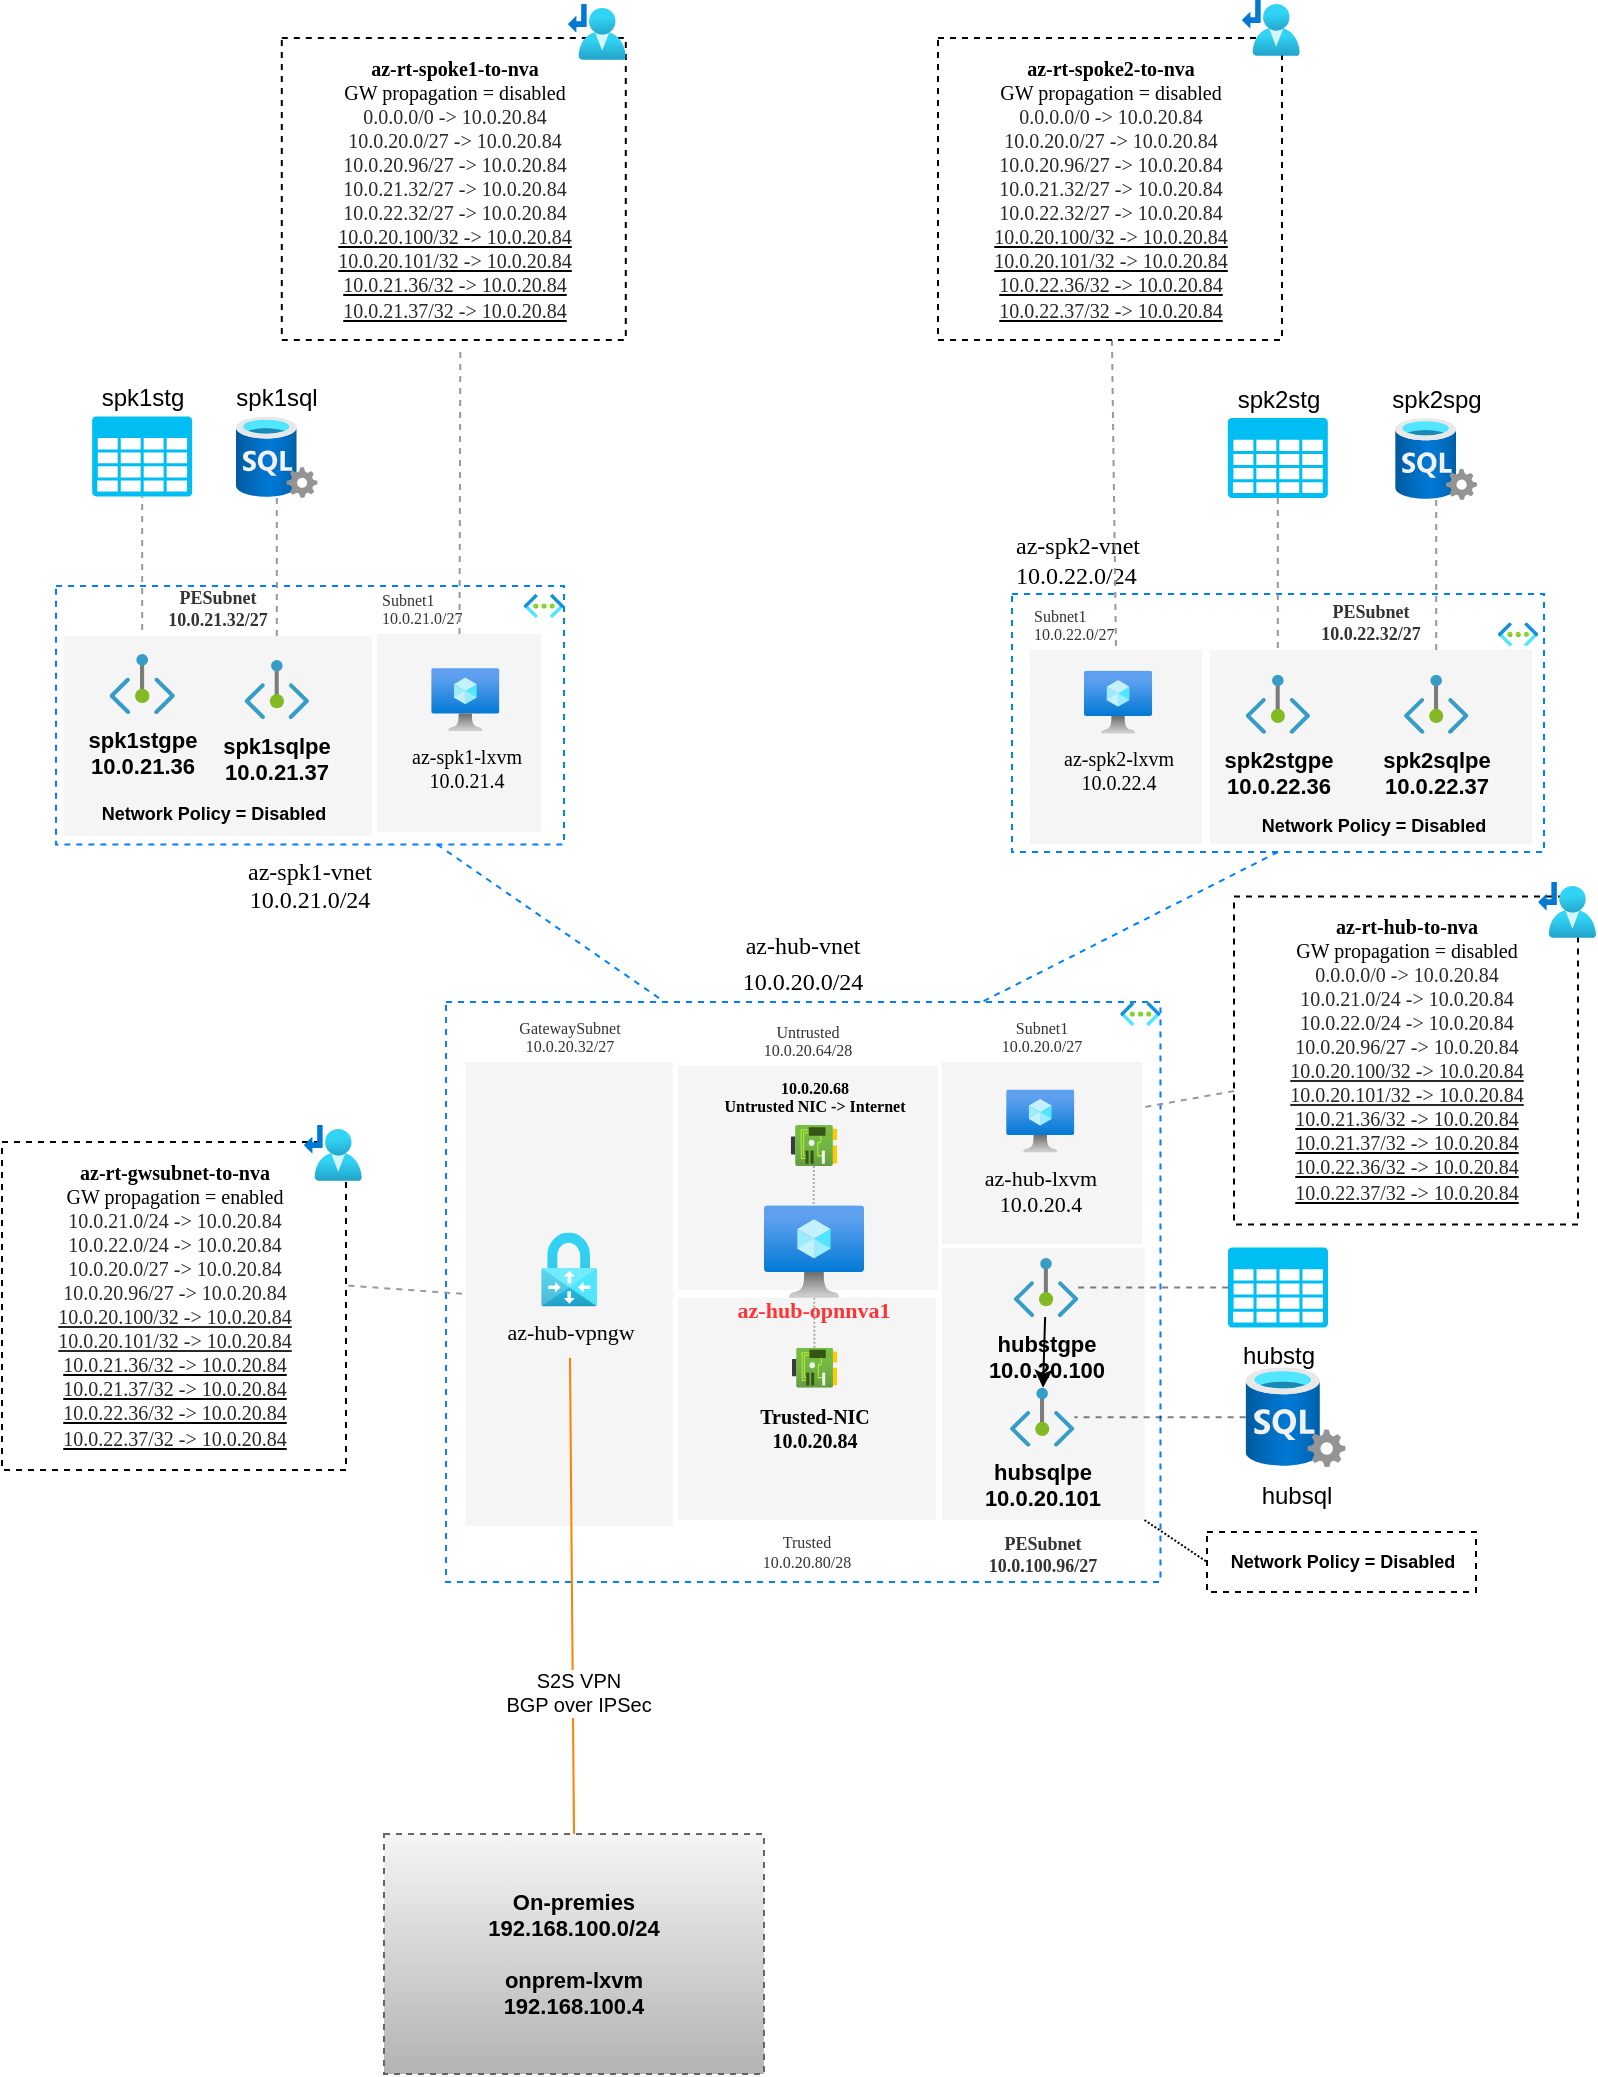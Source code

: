 <mxfile pages="3">
    <diagram name="NetworkPolicy-Disabled" id="TIKukc__NlJQYqkLnaR7">
        <mxGraphModel dx="666" dy="499" grid="0" gridSize="10" guides="1" tooltips="1" connect="1" arrows="1" fold="1" page="0" pageScale="1" pageWidth="850" pageHeight="1100" math="0" shadow="0">
            <root>
                <mxCell id="he0kqgZxXAUqB0J18NEI-0"/>
                <mxCell id="he0kqgZxXAUqB0J18NEI-1" parent="he0kqgZxXAUqB0J18NEI-0"/>
                <mxCell id="he0kqgZxXAUqB0J18NEI-3" value="&lt;font style=&quot;font-size: 12px;&quot;&gt;az-hub-vnet&lt;br&gt;10.0.20.0/24&lt;br&gt;&lt;/font&gt;" style="whiteSpace=wrap;html=1;labelBackgroundColor=none;fontFamily=Verdana;fontSize=15;labelPosition=center;verticalLabelPosition=top;align=center;verticalAlign=bottom;strokeColor=#007FFF;dashed=1;" parent="he0kqgZxXAUqB0J18NEI-1" vertex="1">
                    <mxGeometry x="260" y="542" width="357.24" height="290" as="geometry"/>
                </mxCell>
                <mxCell id="he0kqgZxXAUqB0J18NEI-4" value="GatewaySubnet&lt;br style=&quot;font-size: 8px;&quot;&gt;10.0.20.32/27" style="whiteSpace=wrap;html=1;labelBackgroundColor=none;fontFamily=Verdana;fillColor=#f5f5f5;fontColor=#333333;strokeColor=none;fontSize=8;labelPosition=center;verticalLabelPosition=top;align=center;verticalAlign=bottom;" parent="he0kqgZxXAUqB0J18NEI-1" vertex="1">
                    <mxGeometry x="269.74" y="572" width="103.69" height="232" as="geometry"/>
                </mxCell>
                <mxCell id="he0kqgZxXAUqB0J18NEI-5" style="edgeStyle=none;html=1;entryX=0.5;entryY=0;entryDx=0;entryDy=0;strokeColor=#FF8000;fontSize=8;endArrow=none;endFill=0;" parent="he0kqgZxXAUqB0J18NEI-1" target="he0kqgZxXAUqB0J18NEI-29" edge="1">
                    <mxGeometry relative="1" as="geometry">
                        <mxPoint x="322" y="720" as="sourcePoint"/>
                    </mxGeometry>
                </mxCell>
                <mxCell id="he0kqgZxXAUqB0J18NEI-6" value="S2S VPN&lt;br&gt;BGP over IPSec" style="edgeLabel;html=1;align=center;verticalAlign=middle;resizable=0;points=[];fontSize=10;" parent="he0kqgZxXAUqB0J18NEI-5" vertex="1" connectable="0">
                    <mxGeometry x="0.398" y="2" relative="1" as="geometry">
                        <mxPoint as="offset"/>
                    </mxGeometry>
                </mxCell>
                <mxCell id="he0kqgZxXAUqB0J18NEI-7" value="az-hub-vpngw&lt;br style=&quot;font-size: 11px;&quot;&gt;" style="aspect=fixed;html=1;points=[];align=center;image;fontSize=11;image=img/lib/azure2/networking/Virtual_Network_Gateways.svg;glass=0;dashed=1;dashPattern=8 8;strokeColor=#E6E6E6;fontColor=#000000;fillColor=#CCCCCC;rounded=0;sketch=1;hachureGap=4;jiggle=2;curveFitting=1;fontFamily=Verdana;labelBackgroundColor=none;" parent="he0kqgZxXAUqB0J18NEI-1" vertex="1">
                    <mxGeometry x="307.61" y="657.213" width="27.944" height="37.082" as="geometry"/>
                </mxCell>
                <mxCell id="he0kqgZxXAUqB0J18NEI-8" value="Untrusted&lt;br style=&quot;font-size: 8px;&quot;&gt;10.0.20.64/28" style="whiteSpace=wrap;html=1;labelBackgroundColor=none;fontFamily=Verdana;fillColor=#f5f5f5;fontColor=#333333;strokeColor=none;fontSize=8;labelPosition=center;verticalLabelPosition=top;align=center;verticalAlign=bottom;" parent="he0kqgZxXAUqB0J18NEI-1" vertex="1">
                    <mxGeometry x="376" y="574" width="130" height="112" as="geometry"/>
                </mxCell>
                <mxCell id="he0kqgZxXAUqB0J18NEI-9" value="Subnet1&lt;br style=&quot;font-size: 8px;&quot;&gt;10.0.20.0/27" style="whiteSpace=wrap;html=1;labelBackgroundColor=none;fontFamily=Verdana;fillColor=#f5f5f5;fontColor=#333333;strokeColor=none;fontSize=8;labelPosition=center;verticalLabelPosition=top;align=center;verticalAlign=bottom;" parent="he0kqgZxXAUqB0J18NEI-1" vertex="1">
                    <mxGeometry x="508" y="572" width="100.01" height="91" as="geometry"/>
                </mxCell>
                <mxCell id="he0kqgZxXAUqB0J18NEI-10" value="Trusted&lt;br style=&quot;font-size: 8px;&quot;&gt;10.0.20.80/28" style="whiteSpace=wrap;html=1;labelBackgroundColor=none;fontFamily=Verdana;fillColor=#f5f5f5;fontColor=#333333;strokeColor=none;fontSize=8;labelPosition=center;verticalLabelPosition=bottom;align=center;verticalAlign=top;direction=south;" parent="he0kqgZxXAUqB0J18NEI-1" vertex="1">
                    <mxGeometry x="376" y="690" width="129" height="111" as="geometry"/>
                </mxCell>
                <mxCell id="he0kqgZxXAUqB0J18NEI-12" style="edgeStyle=none;html=1;strokeColor=#000000;strokeWidth=1;fontFamily=Verdana;fontSize=8;fontColor=#000000;endArrow=none;endFill=0;opacity=30;entryX=0.496;entryY=0.002;entryDx=0;entryDy=0;entryPerimeter=0;dashed=1;dashPattern=1 1;" parent="he0kqgZxXAUqB0J18NEI-1" source="he0kqgZxXAUqB0J18NEI-13" target="he0kqgZxXAUqB0J18NEI-11" edge="1">
                    <mxGeometry relative="1" as="geometry">
                        <mxPoint x="449" y="630" as="targetPoint"/>
                    </mxGeometry>
                </mxCell>
                <mxCell id="he0kqgZxXAUqB0J18NEI-14" style="edgeStyle=none;html=1;strokeColor=#000000;fontSize=8;endArrow=none;endFill=0;opacity=30;fontFamily=Verdana;fontColor=#000000;strokeWidth=1;dashed=1;dashPattern=1 1;" parent="he0kqgZxXAUqB0J18NEI-1" source="he0kqgZxXAUqB0J18NEI-15" target="he0kqgZxXAUqB0J18NEI-11" edge="1">
                    <mxGeometry relative="1" as="geometry"/>
                </mxCell>
                <mxCell id="he0kqgZxXAUqB0J18NEI-13" value="10.0.20.68&lt;br&gt;Untrusted NIC -&amp;gt; Internet" style="aspect=fixed;html=1;points=[];align=center;image;fontSize=8;image=img/lib/azure2/networking/Network_Interfaces.svg;labelBackgroundColor=none;fontFamily=Verdana;fontColor=#000000;fillColor=none;labelPosition=center;verticalLabelPosition=top;verticalAlign=bottom;fontStyle=1;spacing=4;" parent="he0kqgZxXAUqB0J18NEI-1" vertex="1">
                    <mxGeometry x="432.38" y="603.5" width="23.24" height="20.5" as="geometry"/>
                </mxCell>
                <mxCell id="he0kqgZxXAUqB0J18NEI-15" value="Trusted-NIC&lt;br&gt;10.0.20.84" style="aspect=fixed;html=1;points=[];align=center;image;fontSize=10;image=img/lib/azure2/networking/Network_Interfaces.svg;labelBackgroundColor=none;fontFamily=Verdana;fontColor=#000000;fillColor=none;labelPosition=center;verticalLabelPosition=bottom;verticalAlign=top;fontStyle=1;spacing=4;" parent="he0kqgZxXAUqB0J18NEI-1" vertex="1">
                    <mxGeometry x="432.95" y="714.85" width="22.67" height="20" as="geometry"/>
                </mxCell>
                <mxCell id="he0kqgZxXAUqB0J18NEI-16" value="hubsql" style="aspect=fixed;html=1;points=[];align=center;image;fontSize=12;image=img/lib/azure2/databases/SQL_Server.svg;dashed=1;labelBackgroundColor=none;strokeColor=#0000FF;" parent="he0kqgZxXAUqB0J18NEI-1" vertex="1">
                    <mxGeometry x="659.82" y="724.6" width="50" height="50" as="geometry"/>
                </mxCell>
                <mxCell id="he0kqgZxXAUqB0J18NEI-17" value="&lt;span style=&quot;font-weight: 400; font-size: 11px;&quot;&gt;az-hub-lxvm&lt;br style=&quot;font-size: 11px;&quot;&gt;10.0.20.4&lt;br style=&quot;font-size: 11px;&quot;&gt;&lt;/span&gt;" style="aspect=fixed;html=1;points=[];align=center;image;fontSize=11;image=img/lib/azure2/compute/Virtual_Machine.svg;labelBackgroundColor=none;fontFamily=Verdana;fillColor=default;fontStyle=1" parent="he0kqgZxXAUqB0J18NEI-1" vertex="1">
                    <mxGeometry x="540.081" y="585.69" width="34.087" height="31.617" as="geometry"/>
                </mxCell>
                <mxCell id="he0kqgZxXAUqB0J18NEI-18" style="edgeStyle=none;html=1;entryX=0.306;entryY=0;entryDx=0;entryDy=0;entryPerimeter=0;strokeColor=#007FFF;fontSize=10;endArrow=none;endFill=0;exitX=0.75;exitY=1;exitDx=0;exitDy=0;dashed=1;" parent="he0kqgZxXAUqB0J18NEI-1" source="he0kqgZxXAUqB0J18NEI-19" target="he0kqgZxXAUqB0J18NEI-3" edge="1">
                    <mxGeometry relative="1" as="geometry"/>
                </mxCell>
                <mxCell id="he0kqgZxXAUqB0J18NEI-19" value="az-spk1-vnet&lt;br style=&quot;font-size: 12px;&quot;&gt;10.0.21.0/24" style="whiteSpace=wrap;html=1;fillColor=none;strokeColor=#007FFF;dashed=1;labelBackgroundColor=none;fontFamily=Verdana;fontSize=12;labelPosition=center;verticalLabelPosition=bottom;align=center;verticalAlign=top;" parent="he0kqgZxXAUqB0J18NEI-1" vertex="1">
                    <mxGeometry x="65" y="334" width="254" height="129.19" as="geometry"/>
                </mxCell>
                <mxCell id="he0kqgZxXAUqB0J18NEI-20" value="" style="aspect=fixed;html=1;points=[];align=center;image;fontSize=12;image=img/lib/azure2/networking/Virtual_Networks.svg;dashed=1;labelBackgroundColor=none;fontFamily=Verdana;fillColor=default;" parent="he0kqgZxXAUqB0J18NEI-1" vertex="1">
                    <mxGeometry x="298.9" y="338" width="20.1" height="12" as="geometry"/>
                </mxCell>
                <mxCell id="he0kqgZxXAUqB0J18NEI-22" value="Subnet1&lt;br&gt;10.0.21.0/27" style="whiteSpace=wrap;html=1;labelBackgroundColor=none;fontFamily=Verdana;fillColor=#f5f5f5;fontColor=#333333;strokeColor=none;fontSize=8;labelPosition=center;verticalLabelPosition=top;align=left;verticalAlign=bottom;" parent="he0kqgZxXAUqB0J18NEI-1" vertex="1">
                    <mxGeometry x="225.61" y="358" width="82" height="98.98" as="geometry"/>
                </mxCell>
                <mxCell id="he0kqgZxXAUqB0J18NEI-23" value="az-spk1-lxvm&lt;br style=&quot;font-size: 10px;&quot;&gt;10.0.21.4" style="aspect=fixed;html=1;points=[];align=center;image;fontSize=10;image=img/lib/azure2/compute/Virtual_Machine.svg;labelBackgroundColor=none;fontFamily=Verdana;fillColor=default;" parent="he0kqgZxXAUqB0J18NEI-1" vertex="1">
                    <mxGeometry x="252.611" y="375.0" width="34.087" height="31.617" as="geometry"/>
                </mxCell>
                <mxCell id="he0kqgZxXAUqB0J18NEI-24" value="az-spk2-vnet&lt;br style=&quot;font-size: 12px;&quot;&gt;10.0.22.0/24" style="whiteSpace=wrap;html=1;fillColor=none;strokeColor=#007FFF;dashed=1;labelBackgroundColor=none;fontFamily=Verdana;fontSize=12;labelPosition=center;verticalLabelPosition=top;align=left;verticalAlign=bottom;" parent="he0kqgZxXAUqB0J18NEI-1" vertex="1">
                    <mxGeometry x="543" y="338" width="266" height="129" as="geometry"/>
                </mxCell>
                <mxCell id="he0kqgZxXAUqB0J18NEI-25" value="" style="aspect=fixed;html=1;points=[];align=center;image;fontSize=12;image=img/lib/azure2/networking/Virtual_Networks.svg;dashed=1;labelBackgroundColor=none;fontFamily=Verdana;fillColor=default;" parent="he0kqgZxXAUqB0J18NEI-1" vertex="1">
                    <mxGeometry x="786" y="352.19" width="20.1" height="12" as="geometry"/>
                </mxCell>
                <mxCell id="he0kqgZxXAUqB0J18NEI-26" style="edgeStyle=none;html=1;entryX=0.75;entryY=0;entryDx=0;entryDy=0;strokeColor=#007FFF;fontSize=10;endArrow=none;endFill=0;exitX=0.5;exitY=1;exitDx=0;exitDy=0;dashed=1;" parent="he0kqgZxXAUqB0J18NEI-1" source="he0kqgZxXAUqB0J18NEI-24" target="he0kqgZxXAUqB0J18NEI-3" edge="1">
                    <mxGeometry relative="1" as="geometry"/>
                </mxCell>
                <mxCell id="he0kqgZxXAUqB0J18NEI-27" value="Subnet1&lt;br&gt;10.0.22.0/27&lt;br&gt;" style="whiteSpace=wrap;html=1;labelBackgroundColor=none;fontFamily=Verdana;fillColor=#f5f5f5;fontColor=#333333;strokeColor=none;fontSize=8;labelPosition=center;verticalLabelPosition=top;align=left;verticalAlign=bottom;" parent="he0kqgZxXAUqB0J18NEI-1" vertex="1">
                    <mxGeometry x="552" y="366" width="86" height="96.79" as="geometry"/>
                </mxCell>
                <mxCell id="he0kqgZxXAUqB0J18NEI-28" value="az-spk2-lxvm&lt;br style=&quot;font-size: 10px;&quot;&gt;10.0.22.4" style="aspect=fixed;html=1;points=[];align=center;image;fontSize=10;image=img/lib/azure2/compute/Virtual_Machine.svg;labelBackgroundColor=none;fontFamily=Verdana;fillColor=default;" parent="he0kqgZxXAUqB0J18NEI-1" vertex="1">
                    <mxGeometry x="579.001" y="376.25" width="34.087" height="31.617" as="geometry"/>
                </mxCell>
                <mxCell id="he0kqgZxXAUqB0J18NEI-29" value="On-premies&lt;br style=&quot;font-size: 11px;&quot;&gt;192.168.100.0/24&lt;br style=&quot;font-size: 11px;&quot;&gt;&lt;br style=&quot;font-size: 11px;&quot;&gt;onprem-lxvm &lt;br style=&quot;font-size: 11px;&quot;&gt;192.168.100.4" style="whiteSpace=wrap;html=1;fillColor=#f5f5f5;strokeColor=#666666;dashed=1;labelBackgroundColor=none;gradientColor=#b3b3b3;fontStyle=1;fontSize=11;" parent="he0kqgZxXAUqB0J18NEI-1" vertex="1">
                    <mxGeometry x="229.0" y="958" width="190" height="120" as="geometry"/>
                </mxCell>
                <mxCell id="he0kqgZxXAUqB0J18NEI-30" style="edgeStyle=none;html=1;entryX=0.5;entryY=1;entryDx=0;entryDy=0;entryPerimeter=0;strokeColor=#999999;fontFamily=Verdana;fontSize=12;endArrow=none;endFill=0;dashed=1;" parent="he0kqgZxXAUqB0J18NEI-1" source="he0kqgZxXAUqB0J18NEI-51" target="he0kqgZxXAUqB0J18NEI-34" edge="1">
                    <mxGeometry relative="1" as="geometry"/>
                </mxCell>
                <mxCell id="he0kqgZxXAUqB0J18NEI-31" style="edgeStyle=none;html=1;dashed=1;strokeColor=#999999;fontFamily=Verdana;fontSize=12;endArrow=none;endFill=0;" parent="he0kqgZxXAUqB0J18NEI-1" source="he0kqgZxXAUqB0J18NEI-52" target="he0kqgZxXAUqB0J18NEI-35" edge="1">
                    <mxGeometry relative="1" as="geometry"/>
                </mxCell>
                <mxCell id="he0kqgZxXAUqB0J18NEI-32" value="" style="aspect=fixed;html=1;points=[];align=center;image;fontSize=12;image=img/lib/azure2/networking/Virtual_Networks.svg;dashed=1;labelBackgroundColor=none;fontFamily=Verdana;fillColor=default;" parent="he0kqgZxXAUqB0J18NEI-1" vertex="1">
                    <mxGeometry x="597.14" y="542" width="20.1" height="12" as="geometry"/>
                </mxCell>
                <mxCell id="he0kqgZxXAUqB0J18NEI-34" value="spk1stg" style="verticalLabelPosition=top;html=1;verticalAlign=bottom;align=center;strokeColor=none;fillColor=#00BEF2;shape=mxgraph.azure.storage;pointerEvents=1;labelBackgroundColor=none;labelPosition=center;" parent="he0kqgZxXAUqB0J18NEI-1" vertex="1">
                    <mxGeometry x="83.09" y="249.19" width="50" height="40" as="geometry"/>
                </mxCell>
                <mxCell id="he0kqgZxXAUqB0J18NEI-35" value="spk1sql" style="aspect=fixed;html=1;points=[];align=center;image;fontSize=12;image=img/lib/azure2/databases/SQL_Server.svg;dashed=1;labelBackgroundColor=none;strokeColor=#0000FF;labelPosition=center;verticalLabelPosition=top;verticalAlign=bottom;" parent="he0kqgZxXAUqB0J18NEI-1" vertex="1">
                    <mxGeometry x="155" y="249.19" width="40.81" height="40.81" as="geometry"/>
                </mxCell>
                <mxCell id="he0kqgZxXAUqB0J18NEI-36" style="edgeStyle=none;html=1;dashed=1;strokeColor=#999999;fontFamily=Verdana;fontSize=12;endArrow=none;endFill=0;" parent="he0kqgZxXAUqB0J18NEI-1" source="he0kqgZxXAUqB0J18NEI-37" target="he0kqgZxXAUqB0J18NEI-54" edge="1">
                    <mxGeometry relative="1" as="geometry"/>
                </mxCell>
                <mxCell id="he0kqgZxXAUqB0J18NEI-37" value="spk2stg" style="verticalLabelPosition=top;html=1;verticalAlign=bottom;align=center;strokeColor=none;fillColor=#00BEF2;shape=mxgraph.azure.storage;pointerEvents=1;labelBackgroundColor=none;labelPosition=center;" parent="he0kqgZxXAUqB0J18NEI-1" vertex="1">
                    <mxGeometry x="650.91" y="250.0" width="50" height="40" as="geometry"/>
                </mxCell>
                <mxCell id="he0kqgZxXAUqB0J18NEI-38" style="edgeStyle=none;html=1;dashed=1;strokeColor=#999999;fontFamily=Verdana;fontSize=12;endArrow=none;endFill=0;" parent="he0kqgZxXAUqB0J18NEI-1" source="he0kqgZxXAUqB0J18NEI-39" target="he0kqgZxXAUqB0J18NEI-55" edge="1">
                    <mxGeometry relative="1" as="geometry"/>
                </mxCell>
                <mxCell id="he0kqgZxXAUqB0J18NEI-39" value="spk2spg" style="aspect=fixed;html=1;points=[];align=center;image;fontSize=12;image=img/lib/azure2/databases/SQL_Server.svg;dashed=1;labelBackgroundColor=none;strokeColor=#0000FF;labelPosition=center;verticalLabelPosition=top;verticalAlign=bottom;" parent="he0kqgZxXAUqB0J18NEI-1" vertex="1">
                    <mxGeometry x="734.59" y="250" width="41" height="41" as="geometry"/>
                </mxCell>
                <mxCell id="he0kqgZxXAUqB0J18NEI-47" value="PESubnet&lt;br style=&quot;font-size: 9px;&quot;&gt;10.0.21.32/27" style="whiteSpace=wrap;html=1;labelBackgroundColor=none;fontFamily=Verdana;fillColor=#f5f5f5;fontColor=#333333;strokeColor=none;fontSize=9;labelPosition=center;verticalLabelPosition=top;align=center;verticalAlign=bottom;fontStyle=1" parent="he0kqgZxXAUqB0J18NEI-1" vertex="1">
                    <mxGeometry x="68.82" y="358.98" width="154" height="100.02" as="geometry"/>
                </mxCell>
                <mxCell id="he0kqgZxXAUqB0J18NEI-51" value="spk1stgpe&lt;br style=&quot;font-size: 11px;&quot;&gt;10.0.21.36" style="aspect=fixed;html=1;points=[];align=center;image;fontSize=11;image=img/lib/azure2/networking/Private_Endpoint.svg;labelBackgroundColor=none;fontStyle=1" parent="he0kqgZxXAUqB0J18NEI-1" vertex="1">
                    <mxGeometry x="91.73" y="368" width="32.73" height="30" as="geometry"/>
                </mxCell>
                <mxCell id="he0kqgZxXAUqB0J18NEI-52" value="spk1sqlpe&lt;br style=&quot;font-size: 11px;&quot;&gt;10.0.21.37" style="aspect=fixed;html=1;points=[];align=center;image;fontSize=11;image=img/lib/azure2/networking/Private_Endpoint.svg;labelBackgroundColor=none;fontStyle=1" parent="he0kqgZxXAUqB0J18NEI-1" vertex="1">
                    <mxGeometry x="159.32" y="371" width="32.18" height="29.5" as="geometry"/>
                </mxCell>
                <mxCell id="he0kqgZxXAUqB0J18NEI-53" value="PESubnet&lt;br style=&quot;font-size: 9px;&quot;&gt;10.0.22.32/27" style="whiteSpace=wrap;html=1;labelBackgroundColor=none;fontFamily=Verdana;fillColor=#f5f5f5;fontColor=#333333;strokeColor=none;fontSize=9;labelPosition=center;verticalLabelPosition=top;align=center;verticalAlign=bottom;fontStyle=1" parent="he0kqgZxXAUqB0J18NEI-1" vertex="1">
                    <mxGeometry x="642" y="366" width="161" height="96.79" as="geometry"/>
                </mxCell>
                <mxCell id="he0kqgZxXAUqB0J18NEI-54" value="spk2stgpe&lt;br style=&quot;font-size: 11px;&quot;&gt;10.0.22.36" style="aspect=fixed;html=1;points=[];align=center;image;fontSize=11;image=img/lib/azure2/networking/Private_Endpoint.svg;labelBackgroundColor=none;fontStyle=1" parent="he0kqgZxXAUqB0J18NEI-1" vertex="1">
                    <mxGeometry x="659.82" y="378.37" width="32.18" height="29.5" as="geometry"/>
                </mxCell>
                <mxCell id="he0kqgZxXAUqB0J18NEI-55" value="spk2sqlpe&lt;br style=&quot;font-size: 11px;&quot;&gt;10.0.22.37" style="aspect=fixed;html=1;points=[];align=center;image;fontSize=11;image=img/lib/azure2/networking/Private_Endpoint.svg;labelBackgroundColor=none;fontStyle=1" parent="he0kqgZxXAUqB0J18NEI-1" vertex="1">
                    <mxGeometry x="739" y="378.37" width="32.18" height="29.5" as="geometry"/>
                </mxCell>
                <mxCell id="he0kqgZxXAUqB0J18NEI-56" value="PESubnet&lt;br style=&quot;font-size: 9px;&quot;&gt;10.0.100.96/27" style="whiteSpace=wrap;html=1;labelBackgroundColor=none;fontFamily=Verdana;fillColor=#f5f5f5;fontColor=#333333;strokeColor=none;fontSize=9;labelPosition=center;verticalLabelPosition=bottom;align=center;verticalAlign=top;fontStyle=1" parent="he0kqgZxXAUqB0J18NEI-1" vertex="1">
                    <mxGeometry x="508" y="665" width="101.26" height="136" as="geometry"/>
                </mxCell>
                <mxCell id="reKNpA5RKNYxeNpUMGB6-15" value="" style="edgeStyle=none;html=1;" parent="he0kqgZxXAUqB0J18NEI-1" source="he0kqgZxXAUqB0J18NEI-57" target="he0kqgZxXAUqB0J18NEI-58" edge="1">
                    <mxGeometry relative="1" as="geometry"/>
                </mxCell>
                <mxCell id="he0kqgZxXAUqB0J18NEI-57" value="hubstgpe&lt;br style=&quot;font-size: 11px;&quot;&gt;10.0.20.100" style="aspect=fixed;html=1;points=[];align=center;image;fontSize=11;image=img/lib/azure2/networking/Private_Endpoint.svg;labelBackgroundColor=none;fontStyle=1" parent="he0kqgZxXAUqB0J18NEI-1" vertex="1">
                    <mxGeometry x="543.91" y="670" width="32.18" height="29.5" as="geometry"/>
                </mxCell>
                <mxCell id="he0kqgZxXAUqB0J18NEI-58" value="hubsqlpe&lt;br style=&quot;font-size: 11px;&quot;&gt;10.0.20.101" style="aspect=fixed;html=1;points=[];align=center;image;fontSize=11;image=img/lib/azure2/networking/Private_Endpoint.svg;labelBackgroundColor=none;fontStyle=1" parent="he0kqgZxXAUqB0J18NEI-1" vertex="1">
                    <mxGeometry x="541.99" y="734.85" width="32.18" height="29.5" as="geometry"/>
                </mxCell>
                <mxCell id="he0kqgZxXAUqB0J18NEI-59" style="edgeStyle=none;html=1;dashed=1;endArrow=none;endFill=0;opacity=50;" parent="he0kqgZxXAUqB0J18NEI-1" source="he0kqgZxXAUqB0J18NEI-16" target="he0kqgZxXAUqB0J18NEI-58" edge="1">
                    <mxGeometry relative="1" as="geometry"/>
                </mxCell>
                <mxCell id="he0kqgZxXAUqB0J18NEI-60" value="hubstg" style="verticalLabelPosition=bottom;html=1;verticalAlign=top;align=center;strokeColor=none;fillColor=#00BEF2;shape=mxgraph.azure.storage;pointerEvents=1;labelBackgroundColor=none;" parent="he0kqgZxXAUqB0J18NEI-1" vertex="1">
                    <mxGeometry x="651" y="664.75" width="50" height="40" as="geometry"/>
                </mxCell>
                <mxCell id="he0kqgZxXAUqB0J18NEI-61" style="edgeStyle=none;html=1;entryX=0;entryY=0.5;entryDx=0;entryDy=0;entryPerimeter=0;dashed=1;endArrow=none;endFill=0;opacity=50;" parent="he0kqgZxXAUqB0J18NEI-1" source="he0kqgZxXAUqB0J18NEI-57" target="he0kqgZxXAUqB0J18NEI-60" edge="1">
                    <mxGeometry relative="1" as="geometry"/>
                </mxCell>
                <mxCell id="he0kqgZxXAUqB0J18NEI-11" value="az-hub-opnnva1&#10;&#10;" style="aspect=fixed;points=[];align=center;image;fontSize=11;image=img/lib/azure2/compute/Virtual_Machine.svg;labelBackgroundColor=none;fontFamily=Verdana;fillColor=default;labelPosition=center;verticalLabelPosition=bottom;verticalAlign=top;fontColor=#FF3333;spacingBottom=0;spacing=-5;fontStyle=1" parent="he0kqgZxXAUqB0J18NEI-1" vertex="1">
                    <mxGeometry x="419" y="643.61" width="50" height="46.39" as="geometry"/>
                </mxCell>
                <mxCell id="0" value="UDR" style="" parent="he0kqgZxXAUqB0J18NEI-0"/>
                <mxCell id="5" value="&lt;font face=&quot;Verdana&quot;&gt;&lt;b&gt;az-rt-spoke1-to-nva&lt;br&gt;&lt;/b&gt;GW propagation = disabled&lt;br style=&quot;font-size: 10px;&quot;&gt;&lt;span style=&quot;color: rgb(41, 40, 39); text-align: start; background-color: rgb(255, 255, 255); font-size: 10px;&quot;&gt;0.0.0.0/0 -&amp;gt;&amp;nbsp;&lt;/span&gt;&lt;span style=&quot;color: rgb(41, 40, 39); text-align: start; background-color: rgb(255, 255, 255);&quot;&gt;10.0.20.84&lt;br&gt;&lt;/span&gt;&lt;/font&gt;&lt;span style=&quot;color: rgb(41, 40, 39); font-family: Verdana; text-align: start;&quot;&gt;10.0.20.0/27 -&amp;gt; 10.0.20.84&lt;br&gt;&lt;/span&gt;&lt;span style=&quot;color: rgb(41, 40, 39); font-family: Verdana; text-align: start;&quot;&gt;10.0.20.96/27 -&amp;gt; 10.0.20.84&lt;br&gt;&lt;/span&gt;&lt;span style=&quot;color: rgb(41, 40, 39); font-family: Verdana; text-align: start;&quot;&gt;10.0.21.32/27 -&amp;gt; 10.0.20.84&lt;br&gt;&lt;/span&gt;&lt;span style=&quot;color: rgb(41, 40, 39); font-family: Verdana; text-align: start;&quot;&gt;10.0.22.32/27 -&amp;gt; 10.0.20.84&lt;br&gt;&lt;/span&gt;&lt;u&gt;&lt;span style=&quot;border-color: var(--border-color); font-family: Verdana; color: rgb(41, 40, 39); text-align: start;&quot;&gt;10.0.20.100/32 -&amp;gt; 10.0.20.84&lt;br style=&quot;border-color: var(--border-color);&quot;&gt;&lt;/span&gt;&lt;span style=&quot;border-color: var(--border-color); font-family: Verdana; color: rgb(41, 40, 39); text-align: start;&quot;&gt;10.0.20.101/32 -&amp;gt; 10.0.20.84&lt;br style=&quot;border-color: var(--border-color);&quot;&gt;&lt;/span&gt;&lt;span style=&quot;border-color: var(--border-color); font-family: Verdana; color: rgb(41, 40, 39); text-align: start;&quot;&gt;10.0.21.36/32 -&amp;gt; 10.0.20.84&lt;br style=&quot;border-color: var(--border-color);&quot;&gt;&lt;/span&gt;&lt;span style=&quot;border-color: var(--border-color); font-family: Verdana; color: rgb(41, 40, 39); text-align: start;&quot;&gt;10.0.21.37/32 -&amp;gt; 10.0.20.84&lt;/span&gt;&lt;/u&gt;&lt;span style=&quot;color: rgb(41, 40, 39); font-family: az_ea_font, &amp;quot;Segoe UI&amp;quot;, az_font, system-ui, -apple-system, BlinkMacSystemFont, Roboto, Oxygen, Ubuntu, Cantarell, &amp;quot;Open Sans&amp;quot;, &amp;quot;Helvetica Neue&amp;quot;, sans-serif; text-align: start; background-color: rgb(255, 255, 255); font-size: 10px;&quot;&gt;&lt;br&gt;&lt;/span&gt;" style="text;html=1;align=center;verticalAlign=middle;resizable=1;points=[];autosize=1;strokeColor=default;fillColor=none;fontSize=10;fontStyle=0;dashed=1;movable=1;rotatable=1;deletable=1;editable=1;connectable=1;" parent="0" vertex="1">
                    <mxGeometry x="177.9" y="60" width="172" height="151" as="geometry"/>
                </mxCell>
                <mxCell id="2" style="edgeStyle=none;html=1;entryX=0.519;entryY=1.021;entryDx=0;entryDy=0;entryPerimeter=0;dashed=1;strokeColor=#999999;fontFamily=Verdana;fontSize=10;endArrow=none;endFill=0;" parent="0" source="he0kqgZxXAUqB0J18NEI-22" target="5" edge="1">
                    <mxGeometry relative="1" as="geometry">
                        <mxPoint x="307.61" y="407.49" as="sourcePoint"/>
                        <mxPoint x="426.472" y="302.885" as="targetPoint"/>
                    </mxGeometry>
                </mxCell>
                <mxCell id="4" value="" style="aspect=fixed;html=1;points=[];align=center;image;fontSize=12;image=img/lib/azure2/networking/Route_Tables.svg;dashed=1;labelBackgroundColor=none;strokeColor=default;fontFamily=Verdana;" parent="0" vertex="1">
                    <mxGeometry x="321" y="43" width="28.9" height="28" as="geometry"/>
                </mxCell>
                <mxCell id="6" style="edgeStyle=none;html=1;entryX=1;entryY=0.25;entryDx=0;entryDy=0;dashed=1;strokeColor=#999999;fontFamily=Verdana;fontSize=10;endArrow=none;endFill=0;" parent="0" source="7" edge="1">
                    <mxGeometry relative="1" as="geometry">
                        <mxPoint x="608.01" y="594.75" as="targetPoint"/>
                    </mxGeometry>
                </mxCell>
                <mxCell id="7" value="&lt;font face=&quot;Verdana&quot;&gt;&lt;b&gt;az-rt-hub-to-nva&lt;br&gt;&lt;/b&gt;GW propagation = disabled&lt;br style=&quot;font-size: 10px;&quot;&gt;&lt;/font&gt;&lt;span style=&quot;border-color: var(--border-color); font-family: Verdana; color: rgb(41, 40, 39); text-align: start;&quot;&gt;0.0.0.0/0 -&amp;gt;&amp;nbsp;&lt;/span&gt;&lt;span style=&quot;border-color: var(--border-color); font-family: Verdana; color: rgb(41, 40, 39); text-align: start;&quot;&gt;10.0.20.84&lt;/span&gt;&lt;font face=&quot;Verdana&quot;&gt;&lt;span style=&quot;color: rgb(41, 40, 39); text-align: start; background-color: rgb(255, 255, 255);&quot;&gt;&lt;br&gt;&lt;/span&gt;&lt;span style=&quot;color: rgb(41, 40, 39); text-align: start; background-color: rgb(255, 255, 255);&quot;&gt;10.0.21.0/24 -&amp;gt; 10.0.20.84&lt;br&gt;&lt;/span&gt;&lt;span style=&quot;color: rgb(41, 40, 39); text-align: start; background-color: rgb(255, 255, 255); font-size: 10px;&quot;&gt;10.0.22.0/24 -&amp;gt;&amp;nbsp;&lt;/span&gt;&lt;span style=&quot;color: rgb(41, 40, 39); text-align: start; background-color: rgb(255, 255, 255);&quot;&gt;10.0.20.84&lt;br&gt;&lt;/span&gt;&lt;/font&gt;&lt;span style=&quot;color: rgb(41, 40, 39); font-family: Verdana; text-align: start;&quot;&gt;10.0.20.96/27 -&amp;gt; 10.0.20.84&lt;br&gt;&lt;/span&gt;&lt;span style=&quot;border-color: var(--border-color); font-family: Verdana; color: rgb(41, 40, 39); text-align: start;&quot;&gt;&lt;u&gt;10.0.20.100/32 -&amp;gt; 10.0.20.84&lt;br style=&quot;border-color: var(--border-color);&quot;&gt;&lt;/u&gt;&lt;/span&gt;&lt;span style=&quot;border-color: var(--border-color); font-family: Verdana; color: rgb(41, 40, 39); text-align: start;&quot;&gt;&lt;u&gt;10.0.20.101/32 -&amp;gt; 10.0.20.84&lt;/u&gt;&lt;br style=&quot;border-color: var(--border-color);&quot;&gt;&lt;/span&gt;&lt;u&gt;&lt;span style=&quot;border-color: var(--border-color); font-family: Verdana; color: rgb(41, 40, 39); text-align: start;&quot;&gt;10.0.21.36/32 -&amp;gt; 10.0.20.84&lt;br style=&quot;border-color: var(--border-color);&quot;&gt;&lt;/span&gt;&lt;span style=&quot;border-color: var(--border-color); font-family: Verdana; color: rgb(41, 40, 39); text-align: start;&quot;&gt;10.0.21.37/32 -&amp;gt; 10.0.20.84&lt;br style=&quot;border-color: var(--border-color);&quot;&gt;&lt;/span&gt;&lt;span style=&quot;border-color: var(--border-color); font-family: Verdana; color: rgb(41, 40, 39); text-align: start;&quot;&gt;10.0.22.36/32 -&amp;gt; 10.0.20.84&lt;br style=&quot;border-color: var(--border-color);&quot;&gt;&lt;/span&gt;&lt;span style=&quot;border-color: var(--border-color); font-family: Verdana; color: rgb(41, 40, 39); text-align: start;&quot;&gt;10.0.22.37/32 -&amp;gt; 10.0.20.84&lt;/span&gt;&lt;/u&gt;&lt;span style=&quot;color: rgb(41, 40, 39); font-family: az_ea_font, &amp;quot;Segoe UI&amp;quot;, az_font, system-ui, -apple-system, BlinkMacSystemFont, Roboto, Oxygen, Ubuntu, Cantarell, &amp;quot;Open Sans&amp;quot;, &amp;quot;Helvetica Neue&amp;quot;, sans-serif; text-align: start; background-color: rgb(255, 255, 255); font-size: 10px;&quot;&gt;&lt;br&gt;&lt;/span&gt;" style="text;html=1;align=center;verticalAlign=middle;resizable=0;points=[];autosize=1;strokeColor=default;fillColor=none;fontSize=10;fontStyle=0;dashed=1;" parent="0" vertex="1">
                    <mxGeometry x="654" y="489.19" width="172" height="164" as="geometry"/>
                </mxCell>
                <mxCell id="8" value="" style="aspect=fixed;html=1;points=[];align=center;image;fontSize=12;image=img/lib/azure2/networking/Route_Tables.svg;dashed=1;labelBackgroundColor=none;strokeColor=default;fontFamily=Verdana;" parent="0" vertex="1">
                    <mxGeometry x="806.1" y="482" width="28.9" height="28" as="geometry"/>
                </mxCell>
                <mxCell id="9" style="edgeStyle=none;html=1;entryX=0;entryY=0.5;entryDx=0;entryDy=0;strokeColor=#999999;fontFamily=Verdana;fontSize=10;endArrow=none;endFill=0;exitX=1.007;exitY=0.438;exitDx=0;exitDy=0;exitPerimeter=0;dashed=1;" parent="0" source="10" edge="1">
                    <mxGeometry relative="1" as="geometry">
                        <mxPoint x="269.74" y="688" as="targetPoint"/>
                    </mxGeometry>
                </mxCell>
                <mxCell id="10" value="&lt;font face=&quot;Verdana&quot;&gt;&lt;b&gt;az-rt-gwsubnet-to-nva&lt;br&gt;&lt;/b&gt;GW propagation = enabled&lt;br style=&quot;font-size: 10px;&quot;&gt;&lt;span style=&quot;color: rgb(41, 40, 39); text-align: start; background-color: rgb(255, 255, 255);&quot;&gt;10.0.21.0/24 -&amp;gt; 10.0.20.84&lt;br&gt;&lt;/span&gt;&lt;span style=&quot;color: rgb(41, 40, 39); text-align: start; background-color: rgb(255, 255, 255);&quot;&gt;10.0.22.0/24 -&amp;gt; 10.0.20.84&lt;br&gt;&lt;/span&gt;&lt;/font&gt;&lt;span style=&quot;color: rgb(41, 40, 39); font-family: Verdana; text-align: start;&quot;&gt;10.0.20.0/27 -&amp;gt; 10.0.20.84&lt;br&gt;&lt;/span&gt;&lt;span style=&quot;color: rgb(41, 40, 39); font-family: Verdana; text-align: start;&quot;&gt;10.0.20.96/27 -&amp;gt; 10.0.20.84&lt;br&gt;&lt;/span&gt;&lt;span style=&quot;border-color: var(--border-color); font-family: Verdana; color: rgb(41, 40, 39); text-align: start;&quot;&gt;&lt;u&gt;10.0.20.100/32 -&amp;gt; 10.0.20.84&lt;br style=&quot;border-color: var(--border-color);&quot;&gt;&lt;/u&gt;&lt;/span&gt;&lt;span style=&quot;border-color: var(--border-color); font-family: Verdana; color: rgb(41, 40, 39); text-align: start;&quot;&gt;&lt;u&gt;10.0.20.101/32 -&amp;gt; 10.0.20.84&lt;/u&gt;&lt;br style=&quot;border-color: var(--border-color);&quot;&gt;&lt;/span&gt;&lt;u&gt;&lt;span style=&quot;border-color: var(--border-color); font-family: Verdana; color: rgb(41, 40, 39); text-align: start;&quot;&gt;10.0.21.36/32 -&amp;gt; 10.0.20.84&lt;br style=&quot;border-color: var(--border-color);&quot;&gt;&lt;/span&gt;&lt;span style=&quot;border-color: var(--border-color); font-family: Verdana; color: rgb(41, 40, 39); text-align: start;&quot;&gt;10.0.21.37/32 -&amp;gt; 10.0.20.84&lt;br style=&quot;border-color: var(--border-color);&quot;&gt;&lt;/span&gt;&lt;span style=&quot;border-color: var(--border-color); font-family: Verdana; color: rgb(41, 40, 39); text-align: start;&quot;&gt;10.0.22.36/32 -&amp;gt; 10.0.20.84&lt;br style=&quot;border-color: var(--border-color);&quot;&gt;&lt;/span&gt;&lt;span style=&quot;border-color: var(--border-color); font-family: Verdana; color: rgb(41, 40, 39); text-align: start;&quot;&gt;10.0.22.37/32 -&amp;gt; 10.0.20.84&lt;/span&gt;&lt;/u&gt;&lt;span style=&quot;color: rgb(41, 40, 39); font-family: az_ea_font, &amp;quot;Segoe UI&amp;quot;, az_font, system-ui, -apple-system, BlinkMacSystemFont, Roboto, Oxygen, Ubuntu, Cantarell, &amp;quot;Open Sans&amp;quot;, &amp;quot;Helvetica Neue&amp;quot;, sans-serif; text-align: start; background-color: rgb(255, 255, 255); font-size: 10px;&quot;&gt;&lt;br&gt;&lt;/span&gt;" style="text;html=1;align=center;verticalAlign=middle;resizable=0;points=[];autosize=1;strokeColor=default;fillColor=none;fontSize=10;fontStyle=0;dashed=1;" parent="0" vertex="1">
                    <mxGeometry x="38" y="612" width="172" height="164" as="geometry"/>
                </mxCell>
                <mxCell id="11" value="" style="aspect=fixed;html=1;points=[];align=center;image;fontSize=12;image=img/lib/azure2/networking/Route_Tables.svg;dashed=1;labelBackgroundColor=none;strokeColor=default;fontFamily=Verdana;" parent="0" vertex="1">
                    <mxGeometry x="189" y="603.5" width="28.9" height="28" as="geometry"/>
                </mxCell>
                <mxCell id="12" style="edgeStyle=none;html=1;exitX=1;exitY=1;exitDx=0;exitDy=0;entryX=0;entryY=0.5;entryDx=0;entryDy=0;dashed=1;dashPattern=1 1;fontSize=11;endArrow=none;endFill=0;" parent="0" target="15" edge="1">
                    <mxGeometry relative="1" as="geometry">
                        <mxPoint x="609.26" y="801" as="sourcePoint"/>
                    </mxGeometry>
                </mxCell>
                <mxCell id="13" value="&lt;b style=&quot;font-size: 9px;&quot;&gt;Network Policy = Disabled&lt;/b&gt;" style="text;strokeColor=none;align=center;fillColor=none;html=1;verticalAlign=middle;whiteSpace=wrap;rounded=0;fontSize=9;" parent="0" vertex="1">
                    <mxGeometry x="61.61" y="432.79" width="164" height="30" as="geometry"/>
                </mxCell>
                <mxCell id="14" value="&lt;b style=&quot;font-size: 9px;&quot;&gt;Network Policy = Disabled&lt;/b&gt;" style="text;strokeColor=none;align=center;fillColor=none;html=1;verticalAlign=middle;whiteSpace=wrap;rounded=0;fontSize=9;" parent="0" vertex="1">
                    <mxGeometry x="642.1" y="439" width="164" height="30" as="geometry"/>
                </mxCell>
                <mxCell id="15" value="&lt;b style=&quot;font-size: 9px;&quot;&gt;Network Policy = Disabled&lt;/b&gt;" style="text;strokeColor=default;align=center;fillColor=none;html=1;verticalAlign=middle;whiteSpace=wrap;rounded=0;fontSize=9;dashed=1;" parent="0" vertex="1">
                    <mxGeometry x="640.5" y="807" width="134.5" height="30" as="geometry"/>
                </mxCell>
                <mxCell id="bPBS2GEoEzTSY-A3KYIT-22" style="edgeStyle=none;html=1;entryX=0.5;entryY=0;entryDx=0;entryDy=0;endArrow=none;fontSize=10;fontFamily=Verdana;strokeColor=#999999;dashed=1;endFill=0;" parent="0" source="bPBS2GEoEzTSY-A3KYIT-20" target="he0kqgZxXAUqB0J18NEI-27" edge="1">
                    <mxGeometry relative="1" as="geometry"/>
                </mxCell>
                <mxCell id="bPBS2GEoEzTSY-A3KYIT-20" value="&lt;font face=&quot;Verdana&quot;&gt;&lt;b&gt;az-rt-spoke2-to-nva&lt;br&gt;&lt;/b&gt;GW propagation = disabled&lt;br style=&quot;font-size: 10px;&quot;&gt;&lt;span style=&quot;color: rgb(41, 40, 39); text-align: start; background-color: rgb(255, 255, 255); font-size: 10px;&quot;&gt;0.0.0.0/0 -&amp;gt;&amp;nbsp;&lt;/span&gt;&lt;span style=&quot;color: rgb(41, 40, 39); text-align: start; background-color: rgb(255, 255, 255);&quot;&gt;10.0.20.84&lt;br&gt;&lt;/span&gt;&lt;/font&gt;&lt;span style=&quot;color: rgb(41, 40, 39); font-family: Verdana; text-align: start;&quot;&gt;10.0.20.0/27 -&amp;gt; 10.0.20.84&lt;br&gt;&lt;/span&gt;&lt;span style=&quot;color: rgb(41, 40, 39); font-family: Verdana; text-align: start;&quot;&gt;10.0.20.96/27 -&amp;gt; 10.0.20.84&lt;br&gt;&lt;/span&gt;&lt;span style=&quot;color: rgb(41, 40, 39); font-family: Verdana; text-align: start;&quot;&gt;10.0.21.32/27 -&amp;gt; 10.0.20.84&lt;br&gt;&lt;/span&gt;&lt;span style=&quot;color: rgb(41, 40, 39); font-family: Verdana; text-align: start;&quot;&gt;10.0.22.32/27 -&amp;gt; 10.0.20.84&lt;br&gt;&lt;/span&gt;&lt;u&gt;&lt;span style=&quot;border-color: var(--border-color); font-family: Verdana; color: rgb(41, 40, 39); text-align: start;&quot;&gt;10.0.20.100/32 -&amp;gt; 10.0.20.84&lt;br style=&quot;border-color: var(--border-color);&quot;&gt;&lt;/span&gt;&lt;span style=&quot;border-color: var(--border-color); font-family: Verdana; color: rgb(41, 40, 39); text-align: start;&quot;&gt;10.0.20.101/32 -&amp;gt; 10.0.20.84&lt;br style=&quot;border-color: var(--border-color);&quot;&gt;&lt;/span&gt;&lt;span style=&quot;border-color: var(--border-color); font-family: Verdana; color: rgb(41, 40, 39); text-align: start;&quot;&gt;10.0.22.36/32 -&amp;gt; 10.0.20.84&lt;br style=&quot;border-color: var(--border-color);&quot;&gt;&lt;/span&gt;&lt;span style=&quot;border-color: var(--border-color); font-family: Verdana; color: rgb(41, 40, 39); text-align: start;&quot;&gt;10.0.22.37/32 -&amp;gt; 10.0.20.84&lt;/span&gt;&lt;/u&gt;&lt;span style=&quot;color: rgb(41, 40, 39); font-family: az_ea_font, &amp;quot;Segoe UI&amp;quot;, az_font, system-ui, -apple-system, BlinkMacSystemFont, Roboto, Oxygen, Ubuntu, Cantarell, &amp;quot;Open Sans&amp;quot;, &amp;quot;Helvetica Neue&amp;quot;, sans-serif; text-align: start; background-color: rgb(255, 255, 255); font-size: 10px;&quot;&gt;&lt;br&gt;&lt;/span&gt;" style="text;html=1;align=center;verticalAlign=middle;resizable=0;points=[];autosize=1;strokeColor=default;fillColor=none;fontSize=10;fontStyle=0;dashed=1;" parent="0" vertex="1">
                    <mxGeometry x="506" y="60" width="172" height="151" as="geometry"/>
                </mxCell>
                <mxCell id="bPBS2GEoEzTSY-A3KYIT-21" value="" style="aspect=fixed;html=1;points=[];align=center;image;fontSize=12;image=img/lib/azure2/networking/Route_Tables.svg;dashed=1;labelBackgroundColor=none;strokeColor=default;fontFamily=Verdana;" parent="0" vertex="1">
                    <mxGeometry x="658" y="41" width="28.9" height="28" as="geometry"/>
                </mxCell>
            </root>
        </mxGraphModel>
    </diagram>
    <diagram name="NetworkPolicy-Enabled" id="QJTYta4yJP7eJ28P1nHF">
        <mxGraphModel dx="666" dy="499" grid="0" gridSize="10" guides="1" tooltips="1" connect="1" arrows="1" fold="1" page="0" pageScale="1" pageWidth="850" pageHeight="1100" math="0" shadow="0">
            <root>
                <mxCell id="mILvHSCZfIqw_XFxnMRQ-0"/>
                <mxCell id="mILvHSCZfIqw_XFxnMRQ-1" parent="mILvHSCZfIqw_XFxnMRQ-0"/>
                <mxCell id="eSZq_c5uFComcSUU_6bp-0" value="" style="whiteSpace=wrap;html=1;dashed=1;labelBackgroundColor=none;strokeColor=none;fontFamily=Verdana;fontSize=12;" parent="mILvHSCZfIqw_XFxnMRQ-1" vertex="1">
                    <mxGeometry x="13.62" y="97" width="850" height="1000" as="geometry"/>
                </mxCell>
                <mxCell id="mILvHSCZfIqw_XFxnMRQ-3" value="&lt;font style=&quot;font-size: 12px;&quot;&gt;az-hub-vnet&lt;br&gt;10.0.20.0/24&lt;br&gt;&lt;/font&gt;" style="whiteSpace=wrap;html=1;labelBackgroundColor=none;fontFamily=Verdana;fontSize=15;labelPosition=center;verticalLabelPosition=top;align=center;verticalAlign=bottom;strokeColor=#007FFF;dashed=1;" parent="mILvHSCZfIqw_XFxnMRQ-1" vertex="1">
                    <mxGeometry x="260" y="542" width="357.24" height="290" as="geometry"/>
                </mxCell>
                <mxCell id="mILvHSCZfIqw_XFxnMRQ-4" value="GatewaySubnet&lt;br style=&quot;font-size: 8px;&quot;&gt;10.0.20.32/27" style="whiteSpace=wrap;html=1;labelBackgroundColor=none;fontFamily=Verdana;fillColor=#f5f5f5;fontColor=#333333;strokeColor=none;fontSize=8;labelPosition=center;verticalLabelPosition=top;align=center;verticalAlign=bottom;" parent="mILvHSCZfIqw_XFxnMRQ-1" vertex="1">
                    <mxGeometry x="269.74" y="572" width="103.69" height="232" as="geometry"/>
                </mxCell>
                <mxCell id="mILvHSCZfIqw_XFxnMRQ-5" style="edgeStyle=none;html=1;entryX=0.5;entryY=0;entryDx=0;entryDy=0;strokeColor=#FF8000;fontSize=8;endArrow=none;endFill=0;" parent="mILvHSCZfIqw_XFxnMRQ-1" target="mILvHSCZfIqw_XFxnMRQ-34" edge="1">
                    <mxGeometry relative="1" as="geometry">
                        <mxPoint x="322" y="720" as="sourcePoint"/>
                    </mxGeometry>
                </mxCell>
                <mxCell id="mILvHSCZfIqw_XFxnMRQ-6" value="S2S VPN&lt;br&gt;BGP over IPSec" style="edgeLabel;html=1;align=center;verticalAlign=middle;resizable=0;points=[];fontSize=10;" parent="mILvHSCZfIqw_XFxnMRQ-5" vertex="1" connectable="0">
                    <mxGeometry x="0.398" y="2" relative="1" as="geometry">
                        <mxPoint as="offset"/>
                    </mxGeometry>
                </mxCell>
                <mxCell id="mILvHSCZfIqw_XFxnMRQ-7" value="az-hub-vpngw&lt;br style=&quot;font-size: 11px;&quot;&gt;" style="aspect=fixed;html=1;points=[];align=center;image;fontSize=11;image=img/lib/azure2/networking/Virtual_Network_Gateways.svg;glass=0;dashed=1;dashPattern=8 8;strokeColor=#E6E6E6;fontColor=#000000;fillColor=#CCCCCC;rounded=0;sketch=1;hachureGap=4;jiggle=2;curveFitting=1;fontFamily=Verdana;labelBackgroundColor=none;" parent="mILvHSCZfIqw_XFxnMRQ-1" vertex="1">
                    <mxGeometry x="307.61" y="657.213" width="27.944" height="37.082" as="geometry"/>
                </mxCell>
                <mxCell id="mILvHSCZfIqw_XFxnMRQ-8" value="Untrusted&lt;br style=&quot;font-size: 8px;&quot;&gt;10.0.20.64/28" style="whiteSpace=wrap;html=1;labelBackgroundColor=none;fontFamily=Verdana;fillColor=#f5f5f5;fontColor=#333333;strokeColor=none;fontSize=8;labelPosition=center;verticalLabelPosition=top;align=center;verticalAlign=bottom;" parent="mILvHSCZfIqw_XFxnMRQ-1" vertex="1">
                    <mxGeometry x="376" y="572" width="130" height="89" as="geometry"/>
                </mxCell>
                <mxCell id="mILvHSCZfIqw_XFxnMRQ-9" value="Subnet1&lt;br style=&quot;font-size: 8px;&quot;&gt;10.0.20.0/27" style="whiteSpace=wrap;html=1;labelBackgroundColor=none;fontFamily=Verdana;fillColor=#f5f5f5;fontColor=#333333;strokeColor=none;fontSize=8;labelPosition=center;verticalLabelPosition=top;align=center;verticalAlign=bottom;" parent="mILvHSCZfIqw_XFxnMRQ-1" vertex="1">
                    <mxGeometry x="508" y="572" width="100.01" height="91" as="geometry"/>
                </mxCell>
                <mxCell id="mILvHSCZfIqw_XFxnMRQ-10" value="Trusted&lt;br style=&quot;font-size: 8px;&quot;&gt;10.0.20.80/28" style="whiteSpace=wrap;html=1;labelBackgroundColor=none;fontFamily=Verdana;fillColor=#f5f5f5;fontColor=#333333;strokeColor=none;fontSize=8;labelPosition=center;verticalLabelPosition=bottom;align=center;verticalAlign=top;direction=south;" parent="mILvHSCZfIqw_XFxnMRQ-1" vertex="1">
                    <mxGeometry x="376" y="690" width="129" height="111" as="geometry"/>
                </mxCell>
                <mxCell id="mILvHSCZfIqw_XFxnMRQ-11" value="az-hub-opnnva1&#10;&#10;" style="aspect=fixed;points=[];align=center;image;fontSize=11;image=img/lib/azure2/compute/Virtual_Machine.svg;labelBackgroundColor=none;fontFamily=Verdana;fillColor=default;labelPosition=center;verticalLabelPosition=bottom;verticalAlign=top;fontColor=#FF3333;spacingBottom=0;spacing=-5;fontStyle=1" parent="mILvHSCZfIqw_XFxnMRQ-1" vertex="1">
                    <mxGeometry x="419" y="643.61" width="50" height="46.39" as="geometry"/>
                </mxCell>
                <mxCell id="mILvHSCZfIqw_XFxnMRQ-12" style="edgeStyle=none;html=1;strokeColor=#000000;strokeWidth=1;fontFamily=Verdana;fontSize=8;fontColor=#000000;endArrow=none;endFill=0;opacity=30;entryX=0.496;entryY=0.002;entryDx=0;entryDy=0;entryPerimeter=0;dashed=1;dashPattern=1 1;" parent="mILvHSCZfIqw_XFxnMRQ-1" source="mILvHSCZfIqw_XFxnMRQ-13" target="mILvHSCZfIqw_XFxnMRQ-11" edge="1">
                    <mxGeometry relative="1" as="geometry">
                        <mxPoint x="449" y="630" as="targetPoint"/>
                    </mxGeometry>
                </mxCell>
                <mxCell id="mILvHSCZfIqw_XFxnMRQ-13" value="10.0.20.68&lt;br&gt;Untrusted NIC -&amp;gt; Internet" style="aspect=fixed;html=1;points=[];align=center;image;fontSize=8;image=img/lib/azure2/networking/Network_Interfaces.svg;labelBackgroundColor=none;fontFamily=Verdana;fontColor=#000000;fillColor=none;labelPosition=center;verticalLabelPosition=top;verticalAlign=bottom;fontStyle=1;spacing=4;" parent="mILvHSCZfIqw_XFxnMRQ-1" vertex="1">
                    <mxGeometry x="432.38" y="599.81" width="23.24" height="20.5" as="geometry"/>
                </mxCell>
                <mxCell id="mILvHSCZfIqw_XFxnMRQ-14" style="edgeStyle=none;html=1;strokeColor=#000000;fontSize=8;endArrow=none;endFill=0;opacity=30;fontFamily=Verdana;fontColor=#000000;strokeWidth=1;dashed=1;dashPattern=1 1;" parent="mILvHSCZfIqw_XFxnMRQ-1" source="mILvHSCZfIqw_XFxnMRQ-15" target="mILvHSCZfIqw_XFxnMRQ-11" edge="1">
                    <mxGeometry relative="1" as="geometry"/>
                </mxCell>
                <mxCell id="mILvHSCZfIqw_XFxnMRQ-15" value="Trusted-NIC&lt;br&gt;10.0.20.84" style="aspect=fixed;html=1;points=[];align=center;image;fontSize=10;image=img/lib/azure2/networking/Network_Interfaces.svg;labelBackgroundColor=none;fontFamily=Verdana;fontColor=#000000;fillColor=none;labelPosition=center;verticalLabelPosition=bottom;verticalAlign=top;fontStyle=1;spacing=4;" parent="mILvHSCZfIqw_XFxnMRQ-1" vertex="1">
                    <mxGeometry x="432.95" y="723" width="22.67" height="20" as="geometry"/>
                </mxCell>
                <mxCell id="mILvHSCZfIqw_XFxnMRQ-21" value="hubsql" style="aspect=fixed;html=1;points=[];align=center;image;fontSize=12;image=img/lib/azure2/databases/SQL_Server.svg;dashed=1;labelBackgroundColor=none;strokeColor=#0000FF;" parent="mILvHSCZfIqw_XFxnMRQ-1" vertex="1">
                    <mxGeometry x="659.82" y="724.6" width="50" height="50" as="geometry"/>
                </mxCell>
                <mxCell id="mILvHSCZfIqw_XFxnMRQ-22" value="&lt;span style=&quot;font-weight: 400; font-size: 11px;&quot;&gt;az-hub-lxvm&lt;br style=&quot;font-size: 11px;&quot;&gt;10.0.20.4&lt;br style=&quot;font-size: 11px;&quot;&gt;&lt;/span&gt;" style="aspect=fixed;html=1;points=[];align=center;image;fontSize=11;image=img/lib/azure2/compute/Virtual_Machine.svg;labelBackgroundColor=none;fontFamily=Verdana;fillColor=default;fontStyle=1" parent="mILvHSCZfIqw_XFxnMRQ-1" vertex="1">
                    <mxGeometry x="540.081" y="585.69" width="34.087" height="31.617" as="geometry"/>
                </mxCell>
                <mxCell id="mILvHSCZfIqw_XFxnMRQ-23" style="edgeStyle=none;html=1;entryX=0.306;entryY=0;entryDx=0;entryDy=0;entryPerimeter=0;strokeColor=#007FFF;fontSize=10;endArrow=none;endFill=0;exitX=0.75;exitY=1;exitDx=0;exitDy=0;dashed=1;" parent="mILvHSCZfIqw_XFxnMRQ-1" source="mILvHSCZfIqw_XFxnMRQ-24" target="mILvHSCZfIqw_XFxnMRQ-3" edge="1">
                    <mxGeometry relative="1" as="geometry"/>
                </mxCell>
                <mxCell id="mILvHSCZfIqw_XFxnMRQ-24" value="az-spk1-vnet&lt;br style=&quot;font-size: 12px;&quot;&gt;10.0.21.0/24" style="whiteSpace=wrap;html=1;fillColor=none;strokeColor=#007FFF;dashed=1;labelBackgroundColor=none;fontFamily=Verdana;fontSize=12;labelPosition=center;verticalLabelPosition=bottom;align=center;verticalAlign=top;flipH=0;flipV=0;" parent="mILvHSCZfIqw_XFxnMRQ-1" vertex="1">
                    <mxGeometry x="65" y="334" width="254" height="129.19" as="geometry"/>
                </mxCell>
                <mxCell id="mILvHSCZfIqw_XFxnMRQ-25" value="" style="aspect=fixed;html=1;points=[];align=center;image;fontSize=12;image=img/lib/azure2/networking/Virtual_Networks.svg;dashed=1;labelBackgroundColor=none;fontFamily=Verdana;fillColor=default;flipH=0;flipV=0;" parent="mILvHSCZfIqw_XFxnMRQ-1" vertex="1">
                    <mxGeometry x="293" y="350" width="20.1" height="12" as="geometry"/>
                </mxCell>
                <mxCell id="mILvHSCZfIqw_XFxnMRQ-26" style="edgeStyle=none;html=1;entryX=0.526;entryY=1.005;entryDx=0;entryDy=0;entryPerimeter=0;dashed=1;strokeColor=#999999;fontFamily=Verdana;fontSize=10;endArrow=none;endFill=0;exitX=0.5;exitY=0;exitDx=0;exitDy=0;" parent="mILvHSCZfIqw_XFxnMRQ-1" source="mILvHSCZfIqw_XFxnMRQ-27" target="mILvHSCZfIqw_XFxnMRQ-53" edge="1">
                    <mxGeometry relative="1" as="geometry">
                        <mxPoint x="425" y="414" as="sourcePoint"/>
                    </mxGeometry>
                </mxCell>
                <mxCell id="mILvHSCZfIqw_XFxnMRQ-27" value="Subnet1&lt;br&gt;10.0.21.0/27" style="whiteSpace=wrap;html=1;labelBackgroundColor=none;fontFamily=Verdana;fillColor=#f5f5f5;fontColor=#333333;strokeColor=none;fontSize=8;labelPosition=center;verticalLabelPosition=top;align=left;verticalAlign=bottom;flipH=0;flipV=0;" parent="mILvHSCZfIqw_XFxnMRQ-1" vertex="1">
                    <mxGeometry x="231.1" y="361.02" width="82" height="98.98" as="geometry"/>
                </mxCell>
                <mxCell id="mILvHSCZfIqw_XFxnMRQ-28" value="az-spk1-lxvm&lt;br style=&quot;font-size: 10px;&quot;&gt;10.0.21.4" style="aspect=fixed;html=1;points=[];align=center;image;fontSize=10;image=img/lib/azure2/compute/Virtual_Machine.svg;labelBackgroundColor=none;fontFamily=Verdana;fillColor=default;flipH=0;flipV=0;" parent="mILvHSCZfIqw_XFxnMRQ-1" vertex="1">
                    <mxGeometry x="256.101" y="377.27" width="34.087" height="31.617" as="geometry"/>
                </mxCell>
                <mxCell id="mILvHSCZfIqw_XFxnMRQ-29" value="az-spk2-vnet&lt;br style=&quot;font-size: 12px;&quot;&gt;10.0.22.0/24" style="whiteSpace=wrap;html=1;fillColor=none;strokeColor=#007FFF;dashed=1;labelBackgroundColor=none;fontFamily=Verdana;fontSize=12;labelPosition=center;verticalLabelPosition=bottom;align=center;verticalAlign=top;" parent="mILvHSCZfIqw_XFxnMRQ-1" vertex="1">
                    <mxGeometry x="543" y="338" width="266" height="129" as="geometry"/>
                </mxCell>
                <mxCell id="mILvHSCZfIqw_XFxnMRQ-30" value="" style="aspect=fixed;html=1;points=[];align=center;image;fontSize=12;image=img/lib/azure2/networking/Virtual_Networks.svg;dashed=1;labelBackgroundColor=none;fontFamily=Verdana;fillColor=default;" parent="mILvHSCZfIqw_XFxnMRQ-1" vertex="1">
                    <mxGeometry x="786" y="352.19" width="20.1" height="12" as="geometry"/>
                </mxCell>
                <mxCell id="mILvHSCZfIqw_XFxnMRQ-31" style="edgeStyle=none;html=1;entryX=0.75;entryY=0;entryDx=0;entryDy=0;strokeColor=#007FFF;fontSize=10;endArrow=none;endFill=0;exitX=0.25;exitY=1;exitDx=0;exitDy=0;dashed=1;" parent="mILvHSCZfIqw_XFxnMRQ-1" source="mILvHSCZfIqw_XFxnMRQ-29" target="mILvHSCZfIqw_XFxnMRQ-3" edge="1">
                    <mxGeometry relative="1" as="geometry"/>
                </mxCell>
                <mxCell id="mILvHSCZfIqw_XFxnMRQ-32" value="Subnet1&lt;br&gt;10.0.22.0/27&lt;br&gt;" style="whiteSpace=wrap;html=1;labelBackgroundColor=none;fontFamily=Verdana;fillColor=#f5f5f5;fontColor=#333333;strokeColor=none;fontSize=8;labelPosition=center;verticalLabelPosition=top;align=left;verticalAlign=bottom;" parent="mILvHSCZfIqw_XFxnMRQ-1" vertex="1">
                    <mxGeometry x="552" y="366" width="86" height="96.79" as="geometry"/>
                </mxCell>
                <mxCell id="mILvHSCZfIqw_XFxnMRQ-33" value="az-spk2-lxvm&lt;br style=&quot;font-size: 10px;&quot;&gt;10.0.22.4" style="aspect=fixed;html=1;points=[];align=center;image;fontSize=10;image=img/lib/azure2/compute/Virtual_Machine.svg;labelBackgroundColor=none;fontFamily=Verdana;fillColor=default;" parent="mILvHSCZfIqw_XFxnMRQ-1" vertex="1">
                    <mxGeometry x="579.001" y="376.25" width="34.087" height="31.617" as="geometry"/>
                </mxCell>
                <mxCell id="mILvHSCZfIqw_XFxnMRQ-34" value="On-premies&lt;br style=&quot;font-size: 11px;&quot;&gt;192.168.100.0/24&lt;br style=&quot;font-size: 11px;&quot;&gt;&lt;br style=&quot;font-size: 11px;&quot;&gt;onprem-lxvm &lt;br style=&quot;font-size: 11px;&quot;&gt;192.168.100.4" style="whiteSpace=wrap;html=1;fillColor=#f5f5f5;strokeColor=#666666;dashed=1;labelBackgroundColor=none;gradientColor=#b3b3b3;fontStyle=1;fontSize=11;" parent="mILvHSCZfIqw_XFxnMRQ-1" vertex="1">
                    <mxGeometry x="229.0" y="958" width="190" height="120" as="geometry"/>
                </mxCell>
                <mxCell id="mILvHSCZfIqw_XFxnMRQ-35" style="edgeStyle=none;html=1;entryX=0.5;entryY=1;entryDx=0;entryDy=0;entryPerimeter=0;strokeColor=#999999;fontFamily=Verdana;fontSize=12;endArrow=none;endFill=0;dashed=1;" parent="mILvHSCZfIqw_XFxnMRQ-1" source="mILvHSCZfIqw_XFxnMRQ-36" target="mILvHSCZfIqw_XFxnMRQ-46" edge="1">
                    <mxGeometry relative="1" as="geometry"/>
                </mxCell>
                <mxCell id="mILvHSCZfIqw_XFxnMRQ-37" style="edgeStyle=none;html=1;dashed=1;strokeColor=#999999;fontFamily=Verdana;fontSize=12;endArrow=none;endFill=0;" parent="mILvHSCZfIqw_XFxnMRQ-1" source="mILvHSCZfIqw_XFxnMRQ-38" target="mILvHSCZfIqw_XFxnMRQ-47" edge="1">
                    <mxGeometry relative="1" as="geometry"/>
                </mxCell>
                <mxCell id="mILvHSCZfIqw_XFxnMRQ-39" value="" style="aspect=fixed;html=1;points=[];align=center;image;fontSize=12;image=img/lib/azure2/networking/Virtual_Networks.svg;dashed=1;labelBackgroundColor=none;fontFamily=Verdana;fillColor=default;" parent="mILvHSCZfIqw_XFxnMRQ-1" vertex="1">
                    <mxGeometry x="597.14" y="542" width="20.1" height="12" as="geometry"/>
                </mxCell>
                <mxCell id="mILvHSCZfIqw_XFxnMRQ-42" style="edgeStyle=none;html=1;entryX=0;entryY=0.5;entryDx=0;entryDy=0;strokeColor=#999999;fontFamily=Verdana;fontSize=10;endArrow=none;endFill=0;exitX=1.007;exitY=0.438;exitDx=0;exitDy=0;exitPerimeter=0;dashed=1;" parent="mILvHSCZfIqw_XFxnMRQ-1" source="mILvHSCZfIqw_XFxnMRQ-44" target="mILvHSCZfIqw_XFxnMRQ-4" edge="1">
                    <mxGeometry relative="1" as="geometry"/>
                </mxCell>
                <mxCell id="mILvHSCZfIqw_XFxnMRQ-46" value="spk1stg" style="verticalLabelPosition=top;html=1;verticalAlign=bottom;align=center;strokeColor=none;fillColor=#00BEF2;shape=mxgraph.azure.storage;pointerEvents=1;labelBackgroundColor=none;labelPosition=center;flipH=0;flipV=0;" parent="mILvHSCZfIqw_XFxnMRQ-1" vertex="1">
                    <mxGeometry x="90.09" y="260.0" width="50" height="40" as="geometry"/>
                </mxCell>
                <mxCell id="mILvHSCZfIqw_XFxnMRQ-47" value="spk1sql" style="aspect=fixed;html=1;points=[];align=center;image;fontSize=12;image=img/lib/azure2/databases/SQL_Server.svg;dashed=1;labelBackgroundColor=none;strokeColor=#0000FF;labelPosition=center;verticalLabelPosition=top;verticalAlign=bottom;flipH=0;flipV=0;" parent="mILvHSCZfIqw_XFxnMRQ-1" vertex="1">
                    <mxGeometry x="160.09" y="255" width="50" height="50" as="geometry"/>
                </mxCell>
                <mxCell id="mILvHSCZfIqw_XFxnMRQ-48" style="edgeStyle=none;html=1;dashed=1;strokeColor=#999999;fontFamily=Verdana;fontSize=12;endArrow=none;endFill=0;" parent="mILvHSCZfIqw_XFxnMRQ-1" source="mILvHSCZfIqw_XFxnMRQ-49" target="mILvHSCZfIqw_XFxnMRQ-40" edge="1">
                    <mxGeometry relative="1" as="geometry"/>
                </mxCell>
                <mxCell id="mILvHSCZfIqw_XFxnMRQ-49" value="spk2stg" style="verticalLabelPosition=top;html=1;verticalAlign=bottom;align=center;strokeColor=none;fillColor=#00BEF2;shape=mxgraph.azure.storage;pointerEvents=1;labelBackgroundColor=none;labelPosition=center;" parent="mILvHSCZfIqw_XFxnMRQ-1" vertex="1">
                    <mxGeometry x="650.91" y="250.0" width="50" height="40" as="geometry"/>
                </mxCell>
                <mxCell id="mILvHSCZfIqw_XFxnMRQ-50" style="edgeStyle=none;html=1;dashed=1;strokeColor=#999999;fontFamily=Verdana;fontSize=12;endArrow=none;endFill=0;" parent="mILvHSCZfIqw_XFxnMRQ-1" source="mILvHSCZfIqw_XFxnMRQ-51" target="mILvHSCZfIqw_XFxnMRQ-41" edge="1">
                    <mxGeometry relative="1" as="geometry"/>
                </mxCell>
                <mxCell id="mILvHSCZfIqw_XFxnMRQ-51" value="spk2spg" style="aspect=fixed;html=1;points=[];align=center;image;fontSize=12;image=img/lib/azure2/databases/SQL_Server.svg;dashed=1;labelBackgroundColor=none;strokeColor=#0000FF;labelPosition=center;verticalLabelPosition=top;verticalAlign=bottom;" parent="mILvHSCZfIqw_XFxnMRQ-1" vertex="1">
                    <mxGeometry x="730.09" y="250" width="50" height="50" as="geometry"/>
                </mxCell>
                <mxCell id="mILvHSCZfIqw_XFxnMRQ-52" value="" style="group" parent="mILvHSCZfIqw_XFxnMRQ-1" vertex="1" connectable="0">
                    <mxGeometry x="185.36" y="97" width="173.49" height="150.19" as="geometry"/>
                </mxCell>
                <mxCell id="mILvHSCZfIqw_XFxnMRQ-53" value="&lt;font face=&quot;Verdana&quot;&gt;&lt;b&gt;az-rt-spoke1-to-nva&lt;br&gt;&lt;/b&gt;GW propagation = disabled&lt;br style=&quot;font-size: 10px;&quot;&gt;&lt;span style=&quot;color: rgb(41, 40, 39); text-align: start; background-color: rgb(255, 255, 255); font-size: 10px;&quot;&gt;0.0.0.0/0 -&amp;gt;&amp;nbsp;&lt;/span&gt;&lt;span style=&quot;color: rgb(41, 40, 39); text-align: start; background-color: rgb(255, 255, 255);&quot;&gt;10.0.20.84&lt;br&gt;&lt;/span&gt;&lt;/font&gt;&lt;span style=&quot;color: rgb(41, 40, 39); font-family: Verdana; text-align: start;&quot;&gt;10.0.20.0/27 -&amp;gt; 10.0.20.84&lt;br&gt;&lt;/span&gt;&lt;b&gt;&lt;span style=&quot;color: rgb(41, 40, 39); font-family: Verdana; text-align: start;&quot;&gt;10.0.20.96/27 -&amp;gt; 10.0.20.84&lt;br&gt;&lt;/span&gt;&lt;span style=&quot;color: rgb(41, 40, 39); font-family: Verdana; text-align: start;&quot;&gt;10.0.21.32/27 -&amp;gt; 10.0.20.84&lt;/span&gt;&lt;/b&gt;&lt;span style=&quot;color: rgb(41, 40, 39); font-family: az_ea_font, &amp;quot;Segoe UI&amp;quot;, az_font, system-ui, -apple-system, BlinkMacSystemFont, Roboto, Oxygen, Ubuntu, Cantarell, &amp;quot;Open Sans&amp;quot;, &amp;quot;Helvetica Neue&amp;quot;, sans-serif; text-align: start; background-color: rgb(255, 255, 255); font-size: 10px;&quot;&gt;&lt;br&gt;&lt;/span&gt;" style="text;html=1;align=center;verticalAlign=middle;resizable=0;points=[];autosize=1;strokeColor=default;fillColor=none;fontSize=10;fontStyle=0;dashed=1;" parent="mILvHSCZfIqw_XFxnMRQ-52" vertex="1">
                    <mxGeometry x="-9" y="37.19" width="181" height="88" as="geometry"/>
                </mxCell>
                <mxCell id="mILvHSCZfIqw_XFxnMRQ-54" value="" style="aspect=fixed;html=1;points=[];align=center;image;fontSize=12;image=img/lib/azure2/networking/Route_Tables.svg;dashed=1;labelBackgroundColor=none;strokeColor=default;fontFamily=Verdana;" parent="mILvHSCZfIqw_XFxnMRQ-52" vertex="1">
                    <mxGeometry x="144.59" width="28.9" height="28" as="geometry"/>
                </mxCell>
                <mxCell id="mILvHSCZfIqw_XFxnMRQ-55" style="edgeStyle=none;html=1;entryX=0.5;entryY=0;entryDx=0;entryDy=0;dashed=1;strokeColor=#999999;fontFamily=Verdana;fontSize=10;endArrow=none;endFill=0;" parent="mILvHSCZfIqw_XFxnMRQ-1" source="nA6cFvs49vv6QuAuFrV--1" target="mILvHSCZfIqw_XFxnMRQ-32" edge="1">
                    <mxGeometry relative="1" as="geometry"/>
                </mxCell>
                <mxCell id="mILvHSCZfIqw_XFxnMRQ-56" value="" style="group" parent="mILvHSCZfIqw_XFxnMRQ-1" vertex="1" connectable="0">
                    <mxGeometry x="659" y="490" width="173.49" height="150.19" as="geometry"/>
                </mxCell>
                <mxCell id="mILvHSCZfIqw_XFxnMRQ-57" value="&lt;font face=&quot;Verdana&quot;&gt;&lt;b&gt;az-rt-hub-to-nva&lt;br&gt;&lt;/b&gt;GW propagation = disabled&lt;br style=&quot;font-size: 10px;&quot;&gt;&lt;/font&gt;&lt;span style=&quot;border-color: var(--border-color); font-family: Verdana; color: rgb(41, 40, 39); text-align: start;&quot;&gt;0.0.0.0/0 -&amp;gt;&amp;nbsp;&lt;/span&gt;&lt;span style=&quot;border-color: var(--border-color); font-family: Verdana; color: rgb(41, 40, 39); text-align: start;&quot;&gt;10.0.20.84&lt;/span&gt;&lt;font face=&quot;Verdana&quot;&gt;&lt;span style=&quot;color: rgb(41, 40, 39); text-align: start; background-color: rgb(255, 255, 255);&quot;&gt;&lt;br&gt;&lt;/span&gt;&lt;span style=&quot;color: rgb(41, 40, 39); text-align: start; background-color: rgb(255, 255, 255);&quot;&gt;10.0.21.0/24 -&amp;gt; 10.0.20.84&lt;br&gt;&lt;/span&gt;&lt;span style=&quot;color: rgb(41, 40, 39); text-align: start; background-color: rgb(255, 255, 255); font-size: 10px;&quot;&gt;10.0.22.0/24 -&amp;gt;&amp;nbsp;&lt;/span&gt;&lt;span style=&quot;color: rgb(41, 40, 39); text-align: start; background-color: rgb(255, 255, 255);&quot;&gt;10.0.20.84&lt;br&gt;&lt;/span&gt;&lt;/font&gt;&lt;span style=&quot;color: rgb(41, 40, 39); font-family: Verdana; text-align: start;&quot;&gt;10.0.20.96/27 -&amp;gt; 10.0.20.84&lt;/span&gt;&lt;span style=&quot;color: rgb(41, 40, 39); font-family: az_ea_font, &amp;quot;Segoe UI&amp;quot;, az_font, system-ui, -apple-system, BlinkMacSystemFont, Roboto, Oxygen, Ubuntu, Cantarell, &amp;quot;Open Sans&amp;quot;, &amp;quot;Helvetica Neue&amp;quot;, sans-serif; text-align: start; background-color: rgb(255, 255, 255); font-size: 10px;&quot;&gt;&lt;br&gt;&lt;/span&gt;" style="text;html=1;align=center;verticalAlign=middle;resizable=0;points=[];autosize=1;strokeColor=default;fillColor=none;fontSize=10;fontStyle=0;dashed=1;" parent="mILvHSCZfIqw_XFxnMRQ-56" vertex="1">
                    <mxGeometry x="-2" y="37.19" width="166" height="88" as="geometry"/>
                </mxCell>
                <mxCell id="mILvHSCZfIqw_XFxnMRQ-58" value="" style="aspect=fixed;html=1;points=[];align=center;image;fontSize=12;image=img/lib/azure2/networking/Route_Tables.svg;dashed=1;labelBackgroundColor=none;strokeColor=default;fontFamily=Verdana;" parent="mILvHSCZfIqw_XFxnMRQ-56" vertex="1">
                    <mxGeometry x="144.59" width="28.9" height="28" as="geometry"/>
                </mxCell>
                <mxCell id="Kr7Da30h20GA-e7oO0GJ-0" value="PESubnet&lt;br style=&quot;font-size: 9px;&quot;&gt;10.0.21.32/27" style="whiteSpace=wrap;html=1;labelBackgroundColor=none;fontFamily=Verdana;fillColor=#f5f5f5;fontColor=#333333;strokeColor=none;fontSize=9;labelPosition=center;verticalLabelPosition=top;align=center;verticalAlign=bottom;fontStyle=1;flipH=0;flipV=0;" parent="mILvHSCZfIqw_XFxnMRQ-1" vertex="1">
                    <mxGeometry x="73" y="362" width="154" height="98" as="geometry"/>
                </mxCell>
                <mxCell id="mILvHSCZfIqw_XFxnMRQ-59" style="edgeStyle=none;html=1;entryX=1;entryY=0.25;entryDx=0;entryDy=0;dashed=1;strokeColor=#999999;fontFamily=Verdana;fontSize=10;endArrow=none;endFill=0;" parent="mILvHSCZfIqw_XFxnMRQ-1" source="mILvHSCZfIqw_XFxnMRQ-57" target="mILvHSCZfIqw_XFxnMRQ-9" edge="1">
                    <mxGeometry relative="1" as="geometry"/>
                </mxCell>
                <mxCell id="mILvHSCZfIqw_XFxnMRQ-44" value="&lt;font face=&quot;Verdana&quot;&gt;&lt;b&gt;az-rt-gwsubnet-to-nva&lt;br&gt;&lt;/b&gt;GW propagation = enabled&lt;br style=&quot;font-size: 10px;&quot;&gt;&lt;span style=&quot;color: rgb(41, 40, 39); text-align: start; background-color: rgb(255, 255, 255);&quot;&gt;10.0.21.0/24 -&amp;gt; 10.0.20.84&lt;br&gt;&lt;/span&gt;&lt;span style=&quot;color: rgb(41, 40, 39); text-align: start; background-color: rgb(255, 255, 255);&quot;&gt;10.0.22.0/24 -&amp;gt; 10.0.20.84&lt;br&gt;&lt;/span&gt;&lt;/font&gt;&lt;span style=&quot;color: rgb(41, 40, 39); font-family: Verdana; text-align: start;&quot;&gt;10.0.20.0/27 -&amp;gt; 10.0.20.84&lt;br&gt;&lt;/span&gt;&lt;span style=&quot;color: rgb(41, 40, 39); font-family: Verdana; text-align: start;&quot;&gt;10.0.20.96/27 -&amp;gt; 10.0.20.84&lt;/span&gt;&lt;span style=&quot;color: rgb(41, 40, 39); font-family: az_ea_font, &amp;quot;Segoe UI&amp;quot;, az_font, system-ui, -apple-system, BlinkMacSystemFont, Roboto, Oxygen, Ubuntu, Cantarell, &amp;quot;Open Sans&amp;quot;, &amp;quot;Helvetica Neue&amp;quot;, sans-serif; text-align: start; background-color: rgb(255, 255, 255); font-size: 10px;&quot;&gt;&lt;br&gt;&lt;/span&gt;" style="text;html=1;align=center;verticalAlign=middle;resizable=0;points=[];autosize=1;strokeColor=default;fillColor=none;fontSize=10;fontStyle=0;dashed=1;" parent="mILvHSCZfIqw_XFxnMRQ-1" vertex="1">
                    <mxGeometry x="41" y="650" width="166" height="88" as="geometry"/>
                </mxCell>
                <mxCell id="mILvHSCZfIqw_XFxnMRQ-45" value="" style="aspect=fixed;html=1;points=[];align=center;image;fontSize=12;image=img/lib/azure2/networking/Route_Tables.svg;dashed=1;labelBackgroundColor=none;strokeColor=default;fontFamily=Verdana;" parent="mILvHSCZfIqw_XFxnMRQ-1" vertex="1">
                    <mxGeometry x="177.55" y="629.21" width="28.9" height="28" as="geometry"/>
                </mxCell>
                <mxCell id="mILvHSCZfIqw_XFxnMRQ-36" value="spk1stgpe&lt;br style=&quot;font-size: 11px;&quot;&gt;10.0.21.36" style="aspect=fixed;html=1;points=[];align=center;image;fontSize=11;image=img/lib/azure2/networking/Private_Endpoint.svg;labelBackgroundColor=none;flipH=0;flipV=0;fontStyle=1" parent="mILvHSCZfIqw_XFxnMRQ-1" vertex="1">
                    <mxGeometry x="99.0" y="376.25" width="32.18" height="29.5" as="geometry"/>
                </mxCell>
                <mxCell id="mILvHSCZfIqw_XFxnMRQ-38" value="spk1sqlpe&lt;br style=&quot;font-size: 11px;&quot;&gt;10.0.21.37" style="aspect=fixed;html=1;points=[];align=center;image;fontSize=11;image=img/lib/azure2/networking/Private_Endpoint.svg;labelBackgroundColor=none;flipH=0;flipV=0;fontStyle=1" parent="mILvHSCZfIqw_XFxnMRQ-1" vertex="1">
                    <mxGeometry x="169.0" y="376.25" width="32.18" height="29.5" as="geometry"/>
                </mxCell>
                <mxCell id="Kr7Da30h20GA-e7oO0GJ-2" value="PESubnet&lt;br style=&quot;font-size: 9px;&quot;&gt;10.0.22.32/27" style="whiteSpace=wrap;html=1;labelBackgroundColor=none;fontFamily=Verdana;fillColor=#f5f5f5;fontColor=#333333;strokeColor=none;fontSize=9;labelPosition=center;verticalLabelPosition=top;align=center;verticalAlign=bottom;fontStyle=1" parent="mILvHSCZfIqw_XFxnMRQ-1" vertex="1">
                    <mxGeometry x="642" y="366" width="161" height="96.79" as="geometry"/>
                </mxCell>
                <mxCell id="mILvHSCZfIqw_XFxnMRQ-40" value="spk2stgpe&lt;br style=&quot;font-size: 11px;&quot;&gt;10.0.22.36" style="aspect=fixed;html=1;points=[];align=center;image;fontSize=11;image=img/lib/azure2/networking/Private_Endpoint.svg;labelBackgroundColor=none;fontStyle=1" parent="mILvHSCZfIqw_XFxnMRQ-1" vertex="1">
                    <mxGeometry x="659.82" y="378.37" width="32.18" height="29.5" as="geometry"/>
                </mxCell>
                <mxCell id="mILvHSCZfIqw_XFxnMRQ-41" value="spk2sqlpe&lt;br style=&quot;font-size: 11px;&quot;&gt;10.0.22.6" style="aspect=fixed;html=1;points=[];align=center;image;fontSize=11;image=img/lib/azure2/networking/Private_Endpoint.svg;labelBackgroundColor=none;fontStyle=1" parent="mILvHSCZfIqw_XFxnMRQ-1" vertex="1">
                    <mxGeometry x="739" y="378.37" width="32.18" height="29.5" as="geometry"/>
                </mxCell>
                <mxCell id="Kr7Da30h20GA-e7oO0GJ-3" value="PESubnet&lt;br style=&quot;font-size: 9px;&quot;&gt;10.0.100.96/27" style="whiteSpace=wrap;html=1;labelBackgroundColor=none;fontFamily=Verdana;fillColor=#f5f5f5;fontColor=#333333;strokeColor=none;fontSize=9;labelPosition=center;verticalLabelPosition=bottom;align=center;verticalAlign=top;fontStyle=1" parent="mILvHSCZfIqw_XFxnMRQ-1" vertex="1">
                    <mxGeometry x="508" y="665" width="101.26" height="136" as="geometry"/>
                </mxCell>
                <mxCell id="mILvHSCZfIqw_XFxnMRQ-17" value="hubstgpe&lt;br style=&quot;font-size: 11px;&quot;&gt;10.0.20.100" style="aspect=fixed;html=1;points=[];align=center;image;fontSize=11;image=img/lib/azure2/networking/Private_Endpoint.svg;labelBackgroundColor=none;fontStyle=1" parent="mILvHSCZfIqw_XFxnMRQ-1" vertex="1">
                    <mxGeometry x="543.91" y="670" width="32.18" height="29.5" as="geometry"/>
                </mxCell>
                <mxCell id="mILvHSCZfIqw_XFxnMRQ-18" value="hubsqlpe&lt;br style=&quot;font-size: 11px;&quot;&gt;10.0.20.101" style="aspect=fixed;html=1;points=[];align=center;image;fontSize=11;image=img/lib/azure2/networking/Private_Endpoint.svg;labelBackgroundColor=none;fontStyle=1" parent="mILvHSCZfIqw_XFxnMRQ-1" vertex="1">
                    <mxGeometry x="541.99" y="734.85" width="32.18" height="29.5" as="geometry"/>
                </mxCell>
                <mxCell id="mILvHSCZfIqw_XFxnMRQ-20" style="edgeStyle=none;html=1;dashed=1;endArrow=none;endFill=0;opacity=50;" parent="mILvHSCZfIqw_XFxnMRQ-1" source="mILvHSCZfIqw_XFxnMRQ-21" target="mILvHSCZfIqw_XFxnMRQ-18" edge="1">
                    <mxGeometry relative="1" as="geometry"/>
                </mxCell>
                <mxCell id="mILvHSCZfIqw_XFxnMRQ-19" value="hubstg" style="verticalLabelPosition=bottom;html=1;verticalAlign=top;align=center;strokeColor=none;fillColor=#00BEF2;shape=mxgraph.azure.storage;pointerEvents=1;labelBackgroundColor=none;" parent="mILvHSCZfIqw_XFxnMRQ-1" vertex="1">
                    <mxGeometry x="659" y="664.75" width="50" height="40" as="geometry"/>
                </mxCell>
                <mxCell id="mILvHSCZfIqw_XFxnMRQ-16" style="edgeStyle=none;html=1;entryX=0;entryY=0.5;entryDx=0;entryDy=0;entryPerimeter=0;dashed=1;endArrow=none;endFill=0;opacity=50;" parent="mILvHSCZfIqw_XFxnMRQ-1" source="mILvHSCZfIqw_XFxnMRQ-17" target="mILvHSCZfIqw_XFxnMRQ-19" edge="1">
                    <mxGeometry relative="1" as="geometry"/>
                </mxCell>
                <mxCell id="nA6cFvs49vv6QuAuFrV--0" value="" style="group" parent="mILvHSCZfIqw_XFxnMRQ-1" vertex="1" connectable="0">
                    <mxGeometry x="509.3" y="90" width="173.49" height="150.19" as="geometry"/>
                </mxCell>
                <mxCell id="nA6cFvs49vv6QuAuFrV--1" value="&lt;font face=&quot;Verdana&quot;&gt;&lt;b&gt;az-rt-spoke2-to-nva&lt;br&gt;&lt;/b&gt;GW propagation = disabled&lt;br style=&quot;font-size: 10px;&quot;&gt;&lt;span style=&quot;color: rgb(41, 40, 39); text-align: start; background-color: rgb(255, 255, 255); font-size: 10px;&quot;&gt;0.0.0.0/0 -&amp;gt;&amp;nbsp;&lt;/span&gt;&lt;span style=&quot;color: rgb(41, 40, 39); text-align: start; background-color: rgb(255, 255, 255);&quot;&gt;10.0.20.84&lt;br&gt;&lt;/span&gt;&lt;/font&gt;&lt;span style=&quot;color: rgb(41, 40, 39); font-family: Verdana; text-align: start;&quot;&gt;10.0.20.0/27 -&amp;gt; 10.0.20.84&lt;br&gt;&lt;/span&gt;&lt;b&gt;&lt;span style=&quot;color: rgb(41, 40, 39); font-family: Verdana; text-align: start;&quot;&gt;10.0.20.96/27 -&amp;gt; 10.0.20.84&lt;/span&gt;&lt;span style=&quot;color: rgb(41, 40, 39); font-family: Verdana; text-align: start;&quot;&gt;&lt;br&gt;&lt;/span&gt;&lt;span style=&quot;color: rgb(41, 40, 39); font-family: Verdana; text-align: start;&quot;&gt;10.0.22.32/27 -&amp;gt; 10.0.20.84&lt;/span&gt;&lt;/b&gt;&lt;span style=&quot;color: rgb(41, 40, 39); font-family: az_ea_font, &amp;quot;Segoe UI&amp;quot;, az_font, system-ui, -apple-system, BlinkMacSystemFont, Roboto, Oxygen, Ubuntu, Cantarell, &amp;quot;Open Sans&amp;quot;, &amp;quot;Helvetica Neue&amp;quot;, sans-serif; text-align: start; background-color: rgb(255, 255, 255); font-size: 10px;&quot;&gt;&lt;br&gt;&lt;/span&gt;" style="text;html=1;align=center;verticalAlign=middle;resizable=0;points=[];autosize=1;strokeColor=default;fillColor=none;fontSize=10;fontStyle=0;dashed=1;" parent="nA6cFvs49vv6QuAuFrV--0" vertex="1">
                    <mxGeometry x="-9" y="37.19" width="181" height="88" as="geometry"/>
                </mxCell>
                <mxCell id="nA6cFvs49vv6QuAuFrV--2" value="" style="aspect=fixed;html=1;points=[];align=center;image;fontSize=12;image=img/lib/azure2/networking/Route_Tables.svg;dashed=1;labelBackgroundColor=none;strokeColor=default;fontFamily=Verdana;" parent="nA6cFvs49vv6QuAuFrV--0" vertex="1">
                    <mxGeometry x="144.59" width="28.9" height="28" as="geometry"/>
                </mxCell>
                <object label="NP-Enabled" id="V8Fx5n5vsrKCG_Kk7erY-0">
                    <mxCell style="locked=1;" parent="mILvHSCZfIqw_XFxnMRQ-0"/>
                </object>
                <mxCell id="V8Fx5n5vsrKCG_Kk7erY-1" value="&lt;b style=&quot;font-size: 9px;&quot;&gt;Network Policy = Enabled&lt;/b&gt;" style="text;strokeColor=none;align=center;fillColor=none;html=1;verticalAlign=middle;whiteSpace=wrap;rounded=0;fontSize=9;" parent="V8Fx5n5vsrKCG_Kk7erY-0" vertex="1">
                    <mxGeometry x="68.0" y="432.79" width="164" height="30" as="geometry"/>
                </mxCell>
                <mxCell id="V8Fx5n5vsrKCG_Kk7erY-2" value="&lt;b style=&quot;font-size: 9px;&quot;&gt;Network Policy = Enabled&lt;/b&gt;" style="text;strokeColor=none;align=center;fillColor=none;html=1;verticalAlign=middle;whiteSpace=wrap;rounded=0;fontSize=9;" parent="V8Fx5n5vsrKCG_Kk7erY-0" vertex="1">
                    <mxGeometry x="636.0" y="437" width="164" height="30" as="geometry"/>
                </mxCell>
                <mxCell id="V8Fx5n5vsrKCG_Kk7erY-3" style="edgeStyle=none;html=1;entryX=0.947;entryY=0.997;entryDx=0;entryDy=0;entryPerimeter=0;dashed=1;dashPattern=1 1;fontSize=9;endArrow=none;endFill=0;" parent="V8Fx5n5vsrKCG_Kk7erY-0" source="V8Fx5n5vsrKCG_Kk7erY-4" edge="1">
                    <mxGeometry relative="1" as="geometry">
                        <mxPoint x="603.893" y="800.592" as="targetPoint"/>
                    </mxGeometry>
                </mxCell>
                <mxCell id="V8Fx5n5vsrKCG_Kk7erY-4" value="&lt;b style=&quot;font-size: 9px;&quot;&gt;Network Policy = Enabled&lt;/b&gt;" style="text;strokeColor=default;align=center;fillColor=none;html=1;verticalAlign=middle;whiteSpace=wrap;rounded=0;fontSize=9;dashed=1;" parent="V8Fx5n5vsrKCG_Kk7erY-0" vertex="1">
                    <mxGeometry x="640.5" y="807" width="134.5" height="30" as="geometry"/>
                </mxCell>
            </root>
        </mxGraphModel>
    </diagram>
    <diagram id="zOX7VpMLd-8lQlo3Ocq1" name="SNAT-Requirement">
        <mxGraphModel dx="343" dy="498" grid="0" gridSize="10" guides="1" tooltips="1" connect="1" arrows="1" fold="1" page="1" pageScale="1" pageWidth="850" pageHeight="1100" math="0" shadow="0">
            <root>
                <mxCell id="0"/>
                <mxCell id="1" parent="0"/>
                <mxCell id="4ni6N4c9mznvYzL-rEoo-1" value="" style="shape=table;startSize=0;container=1;collapsible=0;childLayout=tableLayout;strokeColor=default;fontSize=12;fillColor=default;" parent="1" vertex="1">
                    <mxGeometry x="150" y="210" width="536.1" height="320" as="geometry"/>
                </mxCell>
                <mxCell id="4ni6N4c9mznvYzL-rEoo-2" value="" style="shape=tableRow;horizontal=0;startSize=0;swimlaneHead=0;swimlaneBody=0;top=0;left=0;bottom=0;right=0;collapsible=0;dropTarget=0;fillColor=none;points=[[0,0.5],[1,0.5]];portConstraint=eastwest;dashed=1;dashPattern=8 8;strokeColor=default;fontSize=12;" parent="4ni6N4c9mznvYzL-rEoo-1" vertex="1">
                    <mxGeometry width="536.1" height="62" as="geometry"/>
                </mxCell>
                <mxCell id="4ni6N4c9mznvYzL-rEoo-3" value="Client VM Location" style="shape=partialRectangle;html=1;whiteSpace=wrap;connectable=0;overflow=hidden;fillColor=none;top=0;left=0;bottom=0;right=0;pointerEvents=1;strokeColor=#000000;fontSize=12;fontStyle=1;labelBackgroundColor=none;" parent="4ni6N4c9mznvYzL-rEoo-2" vertex="1">
                    <mxGeometry width="134" height="62" as="geometry">
                        <mxRectangle width="134" height="62" as="alternateBounds"/>
                    </mxGeometry>
                </mxCell>
                <mxCell id="4ni6N4c9mznvYzL-rEoo-4" value="Inspection Device Location" style="shape=partialRectangle;html=1;whiteSpace=wrap;connectable=0;overflow=hidden;fillColor=none;top=0;left=0;bottom=0;right=0;pointerEvents=1;dashed=1;dashPattern=8 8;strokeColor=default;fontSize=12;fontStyle=1;labelBackgroundColor=none;" parent="4ni6N4c9mznvYzL-rEoo-2" vertex="1">
                    <mxGeometry x="134" width="137" height="62" as="geometry">
                        <mxRectangle width="137" height="62" as="alternateBounds"/>
                    </mxGeometry>
                </mxCell>
                <mxCell id="4ni6N4c9mznvYzL-rEoo-5" value="Private Endpoint&lt;br&gt;Location" style="shape=partialRectangle;html=1;whiteSpace=wrap;connectable=0;overflow=hidden;fillColor=none;top=0;left=0;bottom=0;right=0;pointerEvents=1;dashed=1;dashPattern=8 8;strokeColor=default;fontSize=12;fontStyle=1;labelBackgroundColor=none;" parent="4ni6N4c9mznvYzL-rEoo-2" vertex="1">
                    <mxGeometry x="271" width="135" height="62" as="geometry">
                        <mxRectangle width="135" height="62" as="alternateBounds"/>
                    </mxGeometry>
                </mxCell>
                <mxCell id="4ni6N4c9mznvYzL-rEoo-6" value="&lt;font color=&quot;#ff0000&quot;&gt;SNAT&lt;/font&gt;" style="shape=partialRectangle;html=1;whiteSpace=wrap;connectable=0;overflow=hidden;fillColor=none;top=0;left=0;bottom=0;right=0;pointerEvents=1;dashed=1;dashPattern=8 8;strokeColor=default;fontSize=12;fontStyle=1;labelBackgroundColor=none;" parent="4ni6N4c9mznvYzL-rEoo-2" vertex="1">
                    <mxGeometry x="406" width="130" height="62" as="geometry">
                        <mxRectangle width="130" height="62" as="alternateBounds"/>
                    </mxGeometry>
                </mxCell>
                <mxCell id="4ni6N4c9mznvYzL-rEoo-7" value="" style="shape=tableRow;horizontal=0;startSize=0;swimlaneHead=0;swimlaneBody=0;top=0;left=0;bottom=0;right=0;collapsible=0;dropTarget=0;fillColor=none;points=[[0,0.5],[1,0.5]];portConstraint=eastwest;dashed=1;dashPattern=8 8;strokeColor=default;fontSize=12;" parent="4ni6N4c9mznvYzL-rEoo-1" vertex="1">
                    <mxGeometry y="62" width="536.1" height="56" as="geometry"/>
                </mxCell>
                <mxCell id="4ni6N4c9mznvYzL-rEoo-8" value="On-premises" style="shape=partialRectangle;html=1;whiteSpace=wrap;connectable=0;overflow=hidden;fillColor=none;top=0;left=0;bottom=0;right=0;pointerEvents=1;strokeColor=default;fontSize=12;fontStyle=1" parent="4ni6N4c9mznvYzL-rEoo-7" vertex="1">
                    <mxGeometry width="134" height="56" as="geometry">
                        <mxRectangle width="134" height="56" as="alternateBounds"/>
                    </mxGeometry>
                </mxCell>
                <mxCell id="4ni6N4c9mznvYzL-rEoo-9" value="Hub" style="shape=partialRectangle;html=1;whiteSpace=wrap;connectable=0;overflow=hidden;fillColor=none;top=0;left=0;bottom=0;right=0;pointerEvents=1;dashed=1;dashPattern=8 8;strokeColor=default;fontSize=12;" parent="4ni6N4c9mznvYzL-rEoo-7" vertex="1">
                    <mxGeometry x="134" width="137" height="56" as="geometry">
                        <mxRectangle width="137" height="56" as="alternateBounds"/>
                    </mxGeometry>
                </mxCell>
                <mxCell id="4ni6N4c9mznvYzL-rEoo-10" value="Hub or Spoke" style="shape=partialRectangle;html=1;whiteSpace=wrap;connectable=0;overflow=hidden;fillColor=none;top=0;left=0;bottom=0;right=0;pointerEvents=1;dashed=1;dashPattern=8 8;strokeColor=default;fontSize=12;" parent="4ni6N4c9mznvYzL-rEoo-7" vertex="1">
                    <mxGeometry x="271" width="135" height="56" as="geometry">
                        <mxRectangle width="135" height="56" as="alternateBounds"/>
                    </mxGeometry>
                </mxCell>
                <mxCell id="4ni6N4c9mznvYzL-rEoo-11" value="No" style="shape=partialRectangle;html=1;whiteSpace=wrap;connectable=0;overflow=hidden;fillColor=none;top=0;left=0;bottom=0;right=0;pointerEvents=1;dashed=1;dashPattern=8 8;strokeColor=default;fontSize=12;" parent="4ni6N4c9mznvYzL-rEoo-7" vertex="1">
                    <mxGeometry x="406" width="130" height="56" as="geometry">
                        <mxRectangle width="130" height="56" as="alternateBounds"/>
                    </mxGeometry>
                </mxCell>
                <mxCell id="4ni6N4c9mznvYzL-rEoo-12" value="" style="shape=tableRow;horizontal=0;startSize=0;swimlaneHead=0;swimlaneBody=0;top=0;left=0;bottom=0;right=0;collapsible=0;dropTarget=0;fillColor=none;points=[[0,0.5],[1,0.5]];portConstraint=eastwest;dashed=1;dashPattern=8 8;strokeColor=default;fontSize=12;" parent="4ni6N4c9mznvYzL-rEoo-1" vertex="1">
                    <mxGeometry y="118" width="536.1" height="80" as="geometry"/>
                </mxCell>
                <mxCell id="4ni6N4c9mznvYzL-rEoo-13" value="Hub&lt;span style=&quot;white-space: pre; font-size: 12px;&quot;&gt;&#9;&lt;/span&gt;" style="shape=partialRectangle;html=1;whiteSpace=wrap;connectable=0;overflow=hidden;fillColor=none;top=0;left=0;bottom=0;right=0;pointerEvents=1;strokeColor=default;fontSize=12;fontStyle=1" parent="4ni6N4c9mznvYzL-rEoo-12" vertex="1">
                    <mxGeometry width="134" height="80" as="geometry">
                        <mxRectangle width="134" height="80" as="alternateBounds"/>
                    </mxGeometry>
                </mxCell>
                <mxCell id="4ni6N4c9mznvYzL-rEoo-14" value="Hub" style="shape=partialRectangle;html=1;whiteSpace=wrap;connectable=0;overflow=hidden;fillColor=none;top=0;left=0;bottom=0;right=0;pointerEvents=1;dashed=1;dashPattern=8 8;strokeColor=default;fontSize=12;" parent="4ni6N4c9mznvYzL-rEoo-12" vertex="1">
                    <mxGeometry x="134" width="137" height="80" as="geometry">
                        <mxRectangle width="137" height="80" as="alternateBounds"/>
                    </mxGeometry>
                </mxCell>
                <mxCell id="4ni6N4c9mznvYzL-rEoo-15" value="Hub or Spoke" style="shape=partialRectangle;html=1;whiteSpace=wrap;connectable=0;overflow=hidden;fillColor=none;top=0;left=0;bottom=0;right=0;pointerEvents=1;dashed=1;dashPattern=8 8;strokeColor=default;fontSize=12;" parent="4ni6N4c9mznvYzL-rEoo-12" vertex="1">
                    <mxGeometry x="271" width="135" height="80" as="geometry">
                        <mxRectangle width="135" height="80" as="alternateBounds"/>
                    </mxGeometry>
                </mxCell>
                <mxCell id="4ni6N4c9mznvYzL-rEoo-16" value="&lt;font color=&quot;#ff0000&quot;&gt;Yes&lt;/font&gt;" style="shape=partialRectangle;html=1;whiteSpace=wrap;connectable=0;overflow=hidden;fillColor=none;top=0;left=0;bottom=0;right=0;pointerEvents=1;dashed=1;dashPattern=8 8;strokeColor=default;fontSize=12;" parent="4ni6N4c9mznvYzL-rEoo-12" vertex="1">
                    <mxGeometry x="406" width="130" height="80" as="geometry">
                        <mxRectangle width="130" height="80" as="alternateBounds"/>
                    </mxGeometry>
                </mxCell>
                <mxCell id="4ni6N4c9mznvYzL-rEoo-17" value="" style="shape=tableRow;horizontal=0;startSize=0;swimlaneHead=0;swimlaneBody=0;top=0;left=0;bottom=0;right=0;collapsible=0;dropTarget=0;fillColor=none;points=[[0,0.5],[1,0.5]];portConstraint=eastwest;dashed=1;dashPattern=8 8;strokeColor=default;fontSize=12;" parent="4ni6N4c9mznvYzL-rEoo-1" vertex="1">
                    <mxGeometry y="198" width="536.1" height="60" as="geometry"/>
                </mxCell>
                <mxCell id="4ni6N4c9mznvYzL-rEoo-18" value="Spoke1" style="shape=partialRectangle;html=1;whiteSpace=wrap;connectable=0;overflow=hidden;fillColor=none;top=0;left=0;bottom=0;right=0;pointerEvents=1;dashed=1;dashPattern=8 8;strokeColor=default;fontSize=12;fontStyle=1" parent="4ni6N4c9mznvYzL-rEoo-17" vertex="1">
                    <mxGeometry width="134" height="60" as="geometry">
                        <mxRectangle width="134" height="60" as="alternateBounds"/>
                    </mxGeometry>
                </mxCell>
                <mxCell id="4ni6N4c9mznvYzL-rEoo-19" value="Hub" style="shape=partialRectangle;html=1;whiteSpace=wrap;connectable=0;overflow=hidden;fillColor=none;top=0;left=0;bottom=0;right=0;pointerEvents=1;dashed=1;dashPattern=8 8;strokeColor=default;fontSize=12;" parent="4ni6N4c9mznvYzL-rEoo-17" vertex="1">
                    <mxGeometry x="134" width="137" height="60" as="geometry">
                        <mxRectangle width="137" height="60" as="alternateBounds"/>
                    </mxGeometry>
                </mxCell>
                <mxCell id="4ni6N4c9mznvYzL-rEoo-20" value="Hub or Spoke" style="shape=partialRectangle;html=1;whiteSpace=wrap;connectable=0;overflow=hidden;fillColor=none;top=0;left=0;bottom=0;right=0;pointerEvents=1;dashed=1;dashPattern=8 8;strokeColor=default;fontSize=12;" parent="4ni6N4c9mznvYzL-rEoo-17" vertex="1">
                    <mxGeometry x="271" width="135" height="60" as="geometry">
                        <mxRectangle width="135" height="60" as="alternateBounds"/>
                    </mxGeometry>
                </mxCell>
                <mxCell id="4ni6N4c9mznvYzL-rEoo-21" value="No" style="shape=partialRectangle;html=1;whiteSpace=wrap;connectable=0;overflow=hidden;fillColor=none;top=0;left=0;bottom=0;right=0;pointerEvents=1;dashed=1;dashPattern=8 8;strokeColor=default;fontSize=12;" parent="4ni6N4c9mznvYzL-rEoo-17" vertex="1">
                    <mxGeometry x="406" width="130" height="60" as="geometry">
                        <mxRectangle width="130" height="60" as="alternateBounds"/>
                    </mxGeometry>
                </mxCell>
                <mxCell id="4ni6N4c9mznvYzL-rEoo-22" value="" style="shape=tableRow;horizontal=0;startSize=0;swimlaneHead=0;swimlaneBody=0;top=0;left=0;bottom=0;right=0;collapsible=0;dropTarget=0;fillColor=none;points=[[0,0.5],[1,0.5]];portConstraint=eastwest;dashed=1;dashPattern=8 8;strokeColor=default;fontSize=12;" parent="4ni6N4c9mznvYzL-rEoo-1" vertex="1">
                    <mxGeometry y="258" width="536.1" height="62" as="geometry"/>
                </mxCell>
                <mxCell id="4ni6N4c9mznvYzL-rEoo-23" value="Spoke2" style="shape=partialRectangle;html=1;whiteSpace=wrap;connectable=0;overflow=hidden;fillColor=none;top=0;left=0;bottom=0;right=0;pointerEvents=1;dashed=1;dashPattern=8 8;strokeColor=default;fontSize=12;fontStyle=1" parent="4ni6N4c9mznvYzL-rEoo-22" vertex="1">
                    <mxGeometry width="134" height="62" as="geometry">
                        <mxRectangle width="134" height="62" as="alternateBounds"/>
                    </mxGeometry>
                </mxCell>
                <mxCell id="4ni6N4c9mznvYzL-rEoo-24" value="Hub" style="shape=partialRectangle;html=1;whiteSpace=wrap;connectable=0;overflow=hidden;fillColor=none;top=0;left=0;bottom=0;right=0;pointerEvents=1;dashed=1;dashPattern=8 8;strokeColor=default;fontSize=12;" parent="4ni6N4c9mznvYzL-rEoo-22" vertex="1">
                    <mxGeometry x="134" width="137" height="62" as="geometry">
                        <mxRectangle width="137" height="62" as="alternateBounds"/>
                    </mxGeometry>
                </mxCell>
                <mxCell id="4ni6N4c9mznvYzL-rEoo-25" value="Hub or Spoke" style="shape=partialRectangle;html=1;whiteSpace=wrap;connectable=0;overflow=hidden;fillColor=none;top=0;left=0;bottom=0;right=0;pointerEvents=1;dashed=1;dashPattern=8 8;strokeColor=default;fontSize=12;" parent="4ni6N4c9mznvYzL-rEoo-22" vertex="1">
                    <mxGeometry x="271" width="135" height="62" as="geometry">
                        <mxRectangle width="135" height="62" as="alternateBounds"/>
                    </mxGeometry>
                </mxCell>
                <mxCell id="4ni6N4c9mznvYzL-rEoo-26" value="No" style="shape=partialRectangle;html=1;whiteSpace=wrap;connectable=0;overflow=hidden;fillColor=none;top=0;left=0;bottom=0;right=0;pointerEvents=1;dashed=1;dashPattern=8 8;strokeColor=default;fontSize=12;" parent="4ni6N4c9mznvYzL-rEoo-22" vertex="1">
                    <mxGeometry x="406" width="130" height="62" as="geometry">
                        <mxRectangle width="130" height="62" as="alternateBounds"/>
                    </mxGeometry>
                </mxCell>
                <mxCell id="RMkz4okwXbkZOKKxkEhj-1" value="PE SNAT Behavior" style="text;strokeColor=none;align=center;fillColor=none;html=1;verticalAlign=middle;whiteSpace=wrap;rounded=0;fontSize=19;" parent="1" vertex="1">
                    <mxGeometry x="274" y="131" width="270" height="60" as="geometry"/>
                </mxCell>
            </root>
        </mxGraphModel>
    </diagram>
</mxfile>